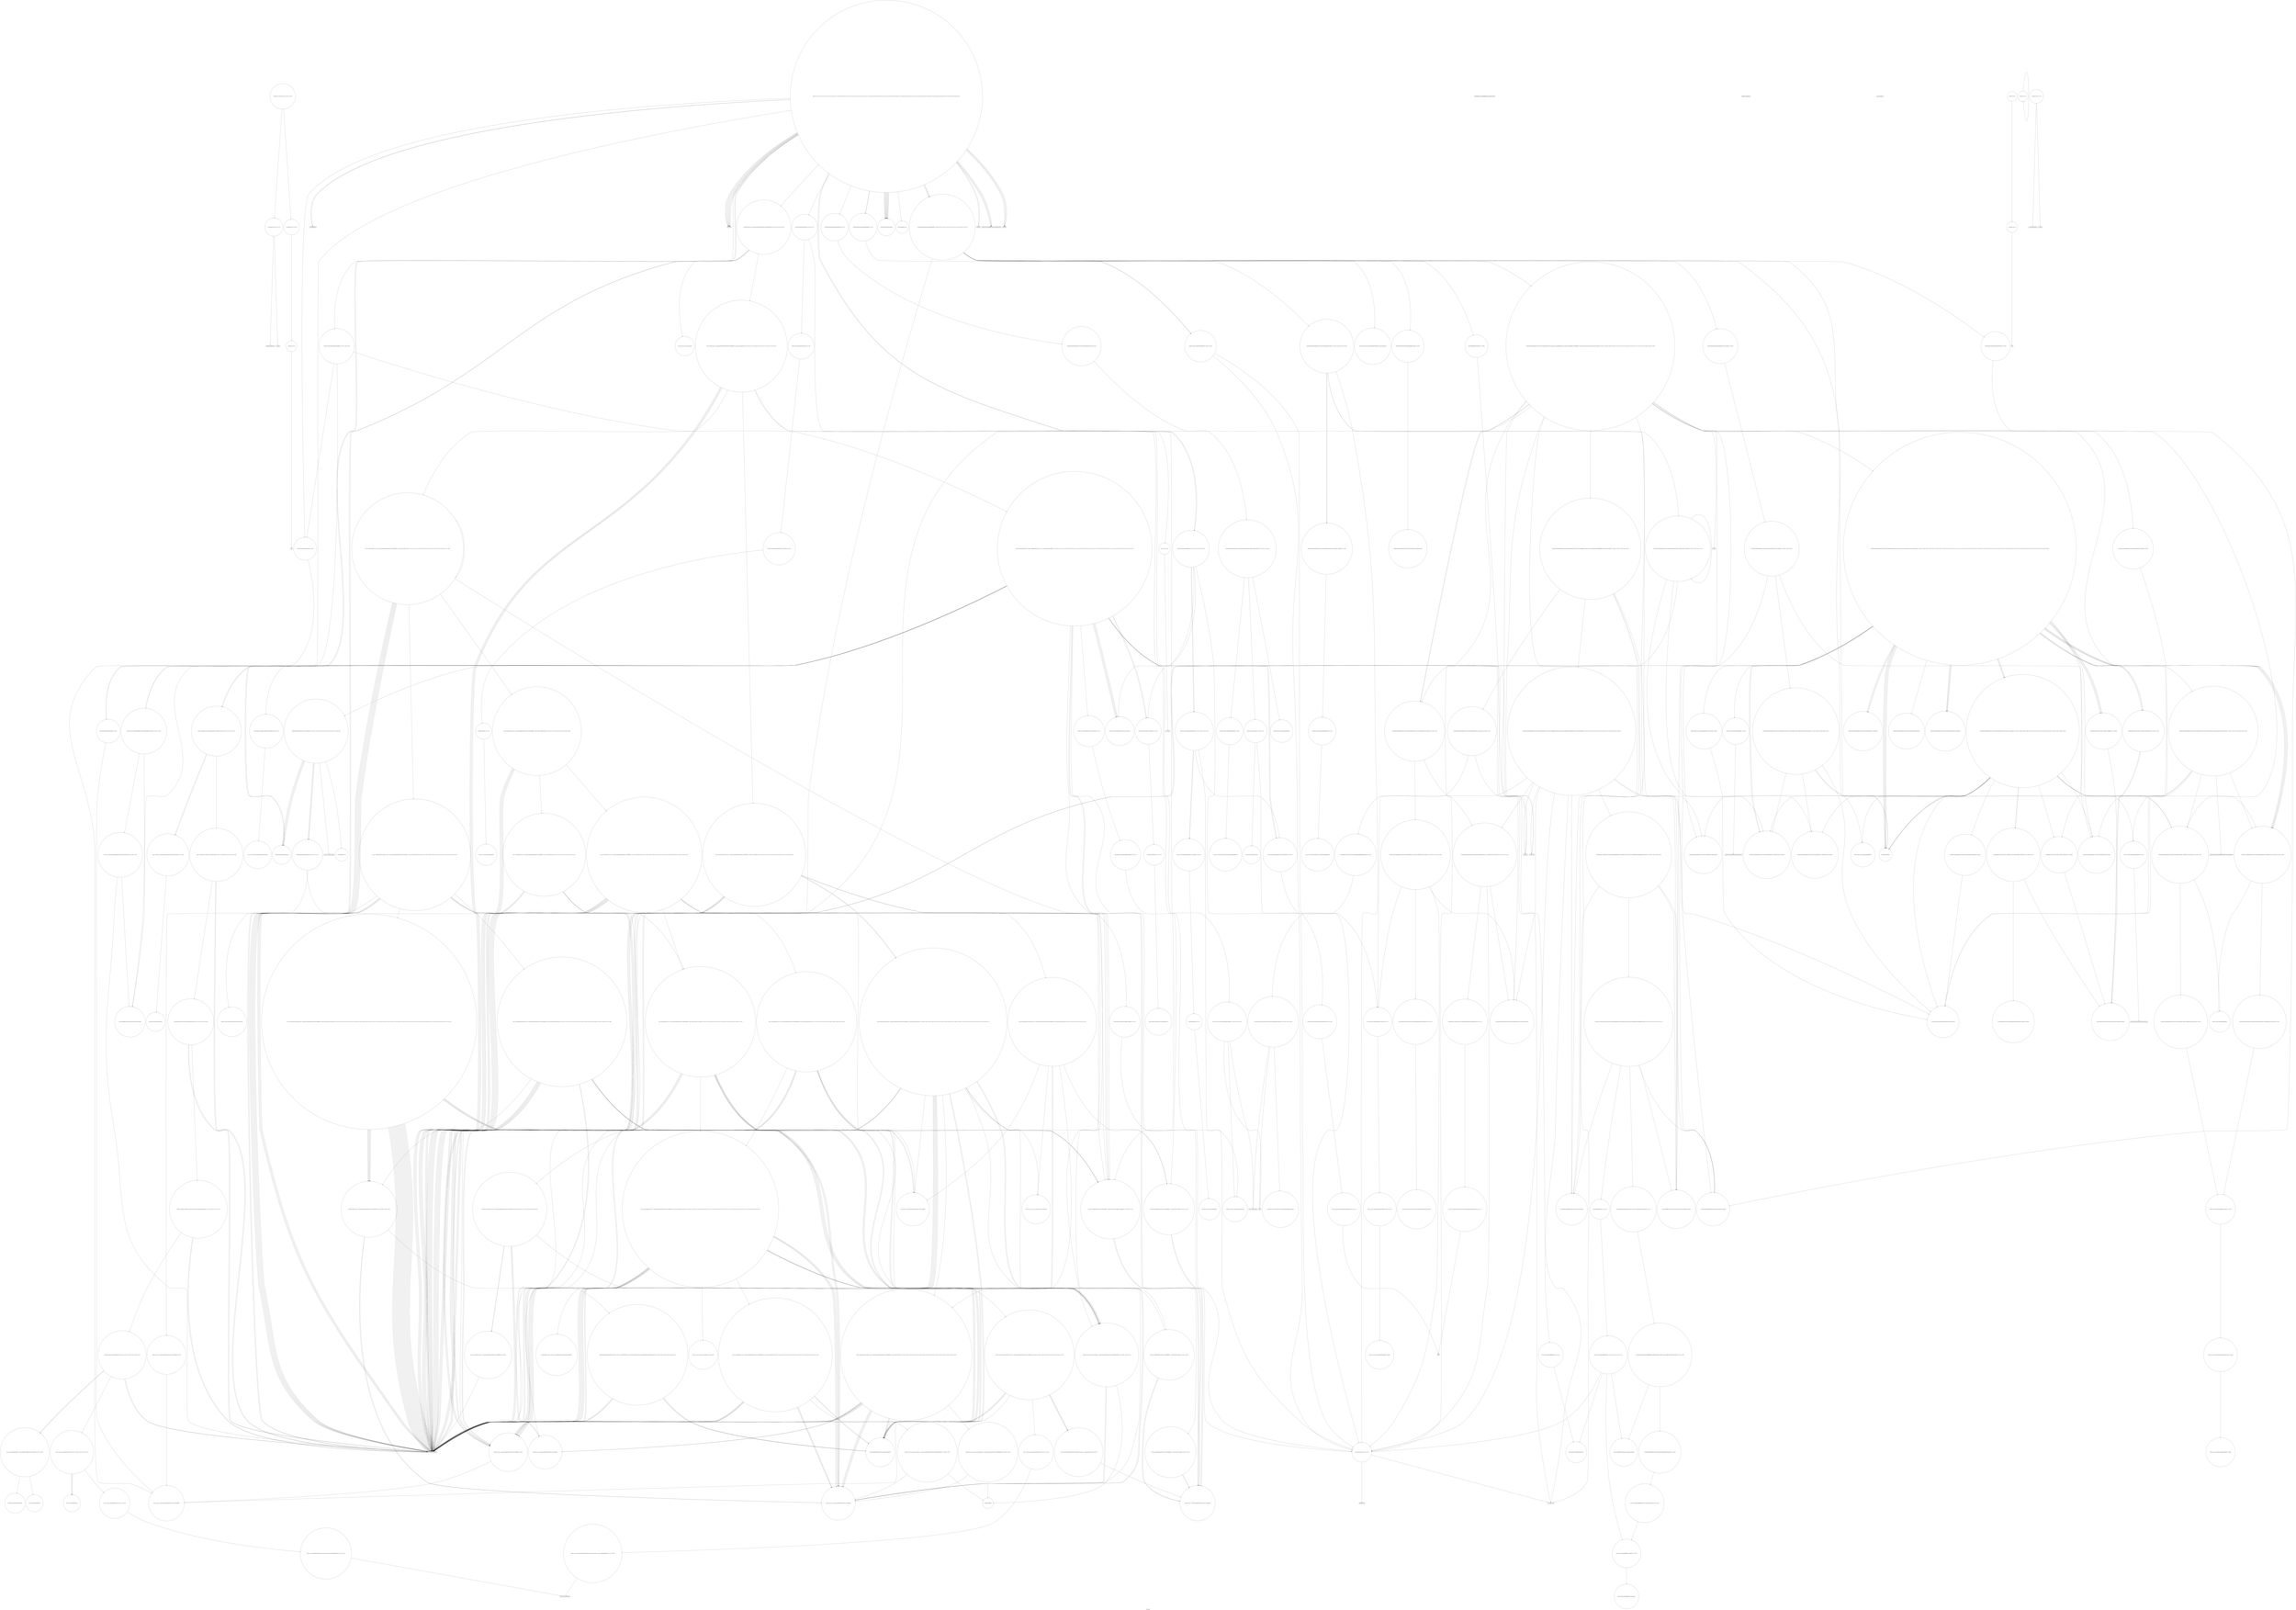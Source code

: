 digraph "Call Graph" {
	label="Call Graph";

	Node0x558d6524ec40 [shape=record,shape=circle,label="{__cxx_global_var_init|{<s0>1|<s1>2}}"];
	Node0x558d6524ec40:s0 -> Node0x558d6524cc30[color=black];
	Node0x558d6524ec40:s1 -> Node0x558d65827010[color=black];
	Node0x558d6582e8d0 [shape=record,shape=circle,label="{_ZNSt8_Rb_treeIxSt4pairIKxxESt10_Select1stIS2_ESt4lessIxESaIS2_EE3endEv|{<s0>497}}"];
	Node0x558d6582e8d0:s0 -> Node0x558d6582e5d0[color=black];
	Node0x558d65828710 [shape=record,shape=circle,label="{_ZNK9__gnu_cxx13new_allocatorI6attackE8max_sizeEv}"];
	Node0x558d65827590 [shape=record,shape=circle,label="{_ZNSt6vectorI6attackSaIS0_EEC2Ev|{<s0>56|<s1>57}}"];
	Node0x558d65827590:s0 -> Node0x558d65829eb0[color=black];
	Node0x558d65827590:s1 -> Node0x558d65828310[color=black];
	Node0x558d6582afb0 [shape=record,shape=circle,label="{_ZNSt16allocator_traitsISaISt13_Rb_tree_nodeISt4pairIKxxEEEE9constructIS3_JRKSt21piecewise_construct_tSt5tupleIJRS2_EESB_IJEEEEEvRS5_PT_DpOT0_|{<s0>563|<s1>564|<s2>565|<s3>566}}"];
	Node0x558d6582afb0:s0 -> Node0x558d6582ea50[color=black];
	Node0x558d6582afb0:s1 -> Node0x558d6582ead0[color=black];
	Node0x558d6582afb0:s2 -> Node0x558d6582eb50[color=black];
	Node0x558d6582afb0:s3 -> Node0x558d6582b030[color=black];
	Node0x558d65828e10 [shape=record,shape=circle,label="{_ZNSt11__copy_moveILb1ELb1ESt26random_access_iterator_tagE8__copy_mI6attackEEPT_PKS4_S7_S5_|{<s0>205}}"];
	Node0x558d65828e10:s0 -> Node0x558d65828e90[color=black];
	Node0x558d65827c90 [shape=record,shape=Mrecord,label="{_ZNSolsEPFRSoS_E}"];
	Node0x558d6582b6b0 [shape=record,shape=circle,label="{_ZNSt8_Rb_treeIxSt4pairIKxxESt10_Select1stIS2_ESt4lessIxESaIS2_EE6_S_keyEPKSt18_Rb_tree_node_base|{<s0>584|<s1>585}}"];
	Node0x558d6582b6b0:s0 -> Node0x558d6582bb30[color=black];
	Node0x558d6582b6b0:s1 -> Node0x558d6582e650[color=black];
	Node0x558d65829510 [shape=record,shape=circle,label="{_ZSt27__unguarded_partition_pivotIN9__gnu_cxx17__normal_iteratorIP6attackSt6vectorIS2_SaIS2_EEEENS0_5__ops15_Iter_less_iterEET_SA_SA_T0_|{<s0>247|<s1>248|<s2>249|<s3>250|<s4>251|<s5>252|<s6>253|<s7>254|<s8>255|<s9>256|<s10>257}}"];
	Node0x558d65829510:s0 -> Node0x558d6582a930[color=black];
	Node0x558d65829510:s1 -> Node0x558d6582d1d0[color=black];
	Node0x558d65829510:s2 -> Node0x558d6582a830[color=black];
	Node0x558d65829510:s3 -> Node0x558d6582d1d0[color=black];
	Node0x558d65829510:s4 -> Node0x558d6582a830[color=black];
	Node0x558d65829510:s5 -> Node0x558d6582d6d0[color=black];
	Node0x558d65829510:s6 -> Node0x558d6582d650[color=black];
	Node0x558d65829510:s7 -> Node0x558d6582d1d0[color=black];
	Node0x558d65829510:s8 -> Node0x558d6582a830[color=black];
	Node0x558d65829510:s9 -> Node0x558d6582a830[color=black];
	Node0x558d65829510:s10 -> Node0x558d6582d750[color=black];
	Node0x558d65828390 [shape=record,shape=Mrecord,label="{__cxa_begin_catch}"];
	Node0x558d6582bdb0 [shape=record,shape=Mrecord,label="{_ZSt18_Rb_tree_decrementPSt18_Rb_tree_node_base}"];
	Node0x558d6582d450 [shape=record,shape=circle,label="{_ZSt11__push_heapIN9__gnu_cxx17__normal_iteratorIP6attackSt6vectorIS2_SaIS2_EEEElS2_NS0_5__ops14_Iter_less_valEEvT_T0_SB_T1_RT2_|{<s0>326|<s1>327|<s2>328|<s3>329|<s4>330|<s5>331|<s6>332|<s7>333|<s8>334|<s9>335|<s10>336|<s11>337}}"];
	Node0x558d6582d450:s0 -> Node0x558d6582d1d0[color=black];
	Node0x558d6582d450:s1 -> Node0x558d6582d4d0[color=black];
	Node0x558d6582d450:s2 -> Node0x558d6582d1d0[color=black];
	Node0x558d6582d450:s3 -> Node0x558d6582d250[color=black];
	Node0x558d6582d450:s4 -> Node0x558d6582d150[color=black];
	Node0x558d6582d450:s5 -> Node0x558d6582d1d0[color=black];
	Node0x558d6582d450:s6 -> Node0x558d6582d250[color=black];
	Node0x558d6582d450:s7 -> Node0x558d6582a830[color=black];
	Node0x558d6582d450:s8 -> Node0x558d6582d150[color=black];
	Node0x558d6582d450:s9 -> Node0x558d6582d1d0[color=black];
	Node0x558d6582d450:s10 -> Node0x558d6582d250[color=black];
	Node0x558d6582d450:s11 -> Node0x558d6582a830[color=black];
	Node0x558d65829ab0 [shape=record,shape=circle,label="{_ZN9__gnu_cxx13new_allocatorISt13_Rb_tree_nodeISt4pairIKxxEEE7destroyIS4_EEvPT_}"];
	Node0x558d6582db50 [shape=record,shape=circle,label="{_ZSt25__unguarded_linear_insertIN9__gnu_cxx17__normal_iteratorIP6attackSt6vectorIS2_SaIS2_EEEENS0_5__ops14_Val_less_iterEEvT_T0_|{<s0>432|<s1>433|<s2>434|<s3>435|<s4>436|<s5>437|<s6>438|<s7>439|<s8>440|<s9>441|<s10>442|<s11>443|<s12>444|<s13>445|<s14>446|<s15>447}}"];
	Node0x558d6582db50:s0 -> Node0x558d6582d250[color=black];
	Node0x558d6582db50:s1 -> Node0x558d6582d150[color=black];
	Node0x558d6582db50:s2 -> Node0x558d6582a830[color=black];
	Node0x558d6582db50:s3 -> Node0x558d6582a830[color=black];
	Node0x558d6582db50:s4 -> Node0x558d6582d5d0[color=black];
	Node0x558d6582db50:s5 -> Node0x558d6582a830[color=black];
	Node0x558d6582db50:s6 -> Node0x558d6582ded0[color=black];
	Node0x558d6582db50:s7 -> Node0x558d6582d250[color=black];
	Node0x558d6582db50:s8 -> Node0x558d6582d150[color=black];
	Node0x558d6582db50:s9 -> Node0x558d6582d250[color=black];
	Node0x558d6582db50:s10 -> Node0x558d6582a830[color=black];
	Node0x558d6582db50:s11 -> Node0x558d6582a830[color=black];
	Node0x558d6582db50:s12 -> Node0x558d6582d5d0[color=black];
	Node0x558d6582db50:s13 -> Node0x558d6582d150[color=black];
	Node0x558d6582db50:s14 -> Node0x558d6582d250[color=black];
	Node0x558d6582db50:s15 -> Node0x558d6582a830[color=black];
	Node0x558d6582a1b0 [shape=record,shape=circle,label="{_ZNSt12_Vector_baseI6attackSaIS0_EED2Ev|{<s0>123|<s1>124|<s2>125|<s3>126}}"];
	Node0x558d6582a1b0:s0 -> Node0x558d6582a330[color=black];
	Node0x558d6582a1b0:s1 -> Node0x558d6582a3b0[color=black];
	Node0x558d6582a1b0:s2 -> Node0x558d6582a3b0[color=black];
	Node0x558d6582a1b0:s3 -> Node0x558d65828310[color=black];
	Node0x558d6582e250 [shape=record,shape=circle,label="{_ZNSt8_Rb_treeIxSt4pairIKxxESt10_Select1stIS2_ESt4lessIxESaIS2_EE22_M_emplace_hint_uniqueIJRKSt21piecewise_construct_tSt5tupleIJRS1_EESD_IJEEEEESt17_Rb_tree_iteratorIS2_ESt23_Rb_tree_const_iteratorIS2_EDpOT_|{<s0>467|<s1>468|<s2>469|<s3>470|<s4>471|<s5>472|<s6>473|<s7>474|<s8>475|<s9>476|<s10>477|<s11>478|<s12>479|<s13>480|<s14>481|<s15>482}}"];
	Node0x558d6582e250:s0 -> Node0x558d6582ea50[color=black];
	Node0x558d6582e250:s1 -> Node0x558d6582ead0[color=black];
	Node0x558d6582e250:s2 -> Node0x558d6582eb50[color=black];
	Node0x558d6582e250:s3 -> Node0x558d6582e9d0[color=black];
	Node0x558d6582e250:s4 -> Node0x558d6582a830[color=black];
	Node0x558d6582e250:s5 -> Node0x558d6582e550[color=black];
	Node0x558d6582e250:s6 -> Node0x558d6582ebd0[color=black];
	Node0x558d6582e250:s7 -> Node0x558d6582ec50[color=black];
	Node0x558d6582e250:s8 -> Node0x558d65828390[color=black];
	Node0x558d6582e250:s9 -> Node0x558d658297b0[color=black];
	Node0x558d6582e250:s10 -> Node0x558d6582abb0[color=black];
	Node0x558d6582e250:s11 -> Node0x558d658297b0[color=black];
	Node0x558d6582e250:s12 -> Node0x558d6582e5d0[color=black];
	Node0x558d6582e250:s13 -> Node0x558d6582ac30[color=black];
	Node0x558d6582e250:s14 -> Node0x558d6582ecd0[color=black];
	Node0x558d6582e250:s15 -> Node0x558d65828310[color=black];
	Node0x558d6582a8b0 [shape=record,shape=circle,label="{_ZNKSt6vectorI6attackSaIS0_EE12_M_check_lenEmPKc|{<s0>160|<s1>161|<s2>162|<s3>163|<s4>164|<s5>165|<s6>166|<s7>167|<s8>168}}"];
	Node0x558d6582a8b0:s0 -> Node0x558d6582acb0[color=black];
	Node0x558d6582a8b0:s1 -> Node0x558d65827990[color=black];
	Node0x558d6582a8b0:s2 -> Node0x558d6582ad30[color=black];
	Node0x558d6582a8b0:s3 -> Node0x558d65827990[color=black];
	Node0x558d6582a8b0:s4 -> Node0x558d65827990[color=black];
	Node0x558d6582a8b0:s5 -> Node0x558d6582adb0[color=black];
	Node0x558d6582a8b0:s6 -> Node0x558d65827990[color=black];
	Node0x558d6582a8b0:s7 -> Node0x558d6582acb0[color=black];
	Node0x558d6582a8b0:s8 -> Node0x558d6582acb0[color=black];
	Node0x558d6524cc30 [shape=record,shape=Mrecord,label="{_ZNSt8ios_base4InitC1Ev}"];
	Node0x558d6582e950 [shape=record,shape=circle,label="{_ZNKSt8_Rb_treeIxSt4pairIKxxESt10_Select1stIS2_ESt4lessIxESaIS2_EE8key_compEv}"];
	Node0x558d65828790 [shape=record,shape=circle,label="{_ZNSt16allocator_traitsISaI6attackEE8allocateERS1_m|{<s0>179}}"];
	Node0x558d65828790:s0 -> Node0x558d65828810[color=black];
	Node0x558d65827610 [shape=record,shape=Mrecord,label="{_ZNSirsERx}"];
	Node0x558d6582b030 [shape=record,shape=circle,label="{_ZN9__gnu_cxx13new_allocatorISt13_Rb_tree_nodeISt4pairIKxxEEE9constructIS4_JRKSt21piecewise_construct_tSt5tupleIJRS3_EESB_IJEEEEEvPT_DpOT0_|{<s0>567|<s1>568|<s2>569|<s3>570|<s4>571}}"];
	Node0x558d6582b030:s0 -> Node0x558d6582ea50[color=black];
	Node0x558d6582b030:s1 -> Node0x558d6582ead0[color=black];
	Node0x558d6582b030:s2 -> Node0x558d6582b0b0[color=black];
	Node0x558d6582b030:s3 -> Node0x558d6582eb50[color=black];
	Node0x558d6582b030:s4 -> Node0x558d6582b130[color=black];
	Node0x558d65828e90 [shape=record,shape=Mrecord,label="{llvm.memmove.p0i8.p0i8.i64}"];
	Node0x558d65827d10 [shape=record,shape=Mrecord,label="{_ZSt4endlIcSt11char_traitsIcEERSt13basic_ostreamIT_T0_ES6_}"];
	Node0x558d6582b730 [shape=record,shape=circle,label="{_ZNSt8_Rb_treeIxSt4pairIKxxESt10_Select1stIS2_ESt4lessIxESaIS2_EE12_M_rightmostEv}"];
	Node0x558d65829590 [shape=record,shape=circle,label="{_ZSt13__heap_selectIN9__gnu_cxx17__normal_iteratorIP6attackSt6vectorIS2_SaIS2_EEEENS0_5__ops15_Iter_less_iterEEvT_SA_SA_T0_|{<s0>258|<s1>259|<s2>260|<s3>261|<s4>262|<s5>263|<s6>264|<s7>265|<s8>266|<s9>267|<s10>268|<s11>269|<s12>270}}"];
	Node0x558d65829590:s0 -> Node0x558d6582a830[color=black];
	Node0x558d65829590:s1 -> Node0x558d6582a830[color=black];
	Node0x558d65829590:s2 -> Node0x558d6582ced0[color=black];
	Node0x558d65829590:s3 -> Node0x558d6582a830[color=black];
	Node0x558d65829590:s4 -> Node0x558d6582cf50[color=black];
	Node0x558d65829590:s5 -> Node0x558d6582a830[color=black];
	Node0x558d65829590:s6 -> Node0x558d6582a830[color=black];
	Node0x558d65829590:s7 -> Node0x558d6582cfd0[color=black];
	Node0x558d65829590:s8 -> Node0x558d6582a830[color=black];
	Node0x558d65829590:s9 -> Node0x558d6582a830[color=black];
	Node0x558d65829590:s10 -> Node0x558d6582a830[color=black];
	Node0x558d65829590:s11 -> Node0x558d6582d050[color=black];
	Node0x558d65829590:s12 -> Node0x558d6582d0d0[color=black];
	Node0x558d65828410 [shape=record,shape=Mrecord,label="{_ZSt9terminatev}"];
	Node0x558d6582be30 [shape=record,shape=Mrecord,label="{_ZSt18_Rb_tree_incrementPSt18_Rb_tree_node_base}"];
	Node0x558d6582d4d0 [shape=record,shape=circle,label="{_ZNK9__gnu_cxx5__ops14_Iter_less_valclINS_17__normal_iteratorIP6attackSt6vectorIS4_SaIS4_EEEES4_EEbT_RT0_|{<s0>338|<s1>339}}"];
	Node0x558d6582d4d0:s0 -> Node0x558d6582d250[color=black];
	Node0x558d6582d4d0:s1 -> Node0x558d6582d550[color=black];
	Node0x558d65829b30 [shape=record,shape=circle,label="{_ZN9__gnu_cxx16__aligned_membufISt4pairIKxxEE6_M_ptrEv|{<s0>115}}"];
	Node0x558d65829b30:s0 -> Node0x558d65829bb0[color=black];
	Node0x558d6582dbd0 [shape=record,shape=circle,label="{_ZN9__gnu_cxx5__ops15__val_comp_iterENS0_15_Iter_less_iterE}"];
	Node0x558d6582a230 [shape=record,shape=circle,label="{_ZSt8_DestroyIP6attackEvT_S2_|{<s0>127}}"];
	Node0x558d6582a230:s0 -> Node0x558d6582a2b0[color=black];
	Node0x558d6582e2d0 [shape=record,shape=circle,label="{_ZNSt23_Rb_tree_const_iteratorISt4pairIKxxEEC2ERKSt17_Rb_tree_iteratorIS2_E}"];
	Node0x558d6582a930 [shape=record,shape=circle,label="{_ZN9__gnu_cxxmiIP6attackSt6vectorIS1_SaIS1_EEEENS_17__normal_iteratorIT_T0_E15difference_typeERKS9_SC_|{<s0>169|<s1>170}}"];
	Node0x558d6582a930:s0 -> Node0x558d6582aab0[color=black];
	Node0x558d6582a930:s1 -> Node0x558d6582aab0[color=black];
	Node0x558d65826f90 [shape=record,shape=Mrecord,label="{_ZNSt8ios_base4InitD1Ev}"];
	Node0x558d6582e9d0 [shape=record,shape=circle,label="{_ZNSt8_Rb_treeIxSt4pairIKxxESt10_Select1stIS2_ESt4lessIxESaIS2_EE14_M_create_nodeIJRKSt21piecewise_construct_tSt5tupleIJRS1_EESD_IJEEEEEPSt13_Rb_tree_nodeIS2_EDpOT_|{<s0>498|<s1>499|<s2>500|<s3>501|<s4>502}}"];
	Node0x558d6582e9d0:s0 -> Node0x558d6582ed50[color=black];
	Node0x558d6582e9d0:s1 -> Node0x558d6582ea50[color=black];
	Node0x558d6582e9d0:s2 -> Node0x558d6582ead0[color=black];
	Node0x558d6582e9d0:s3 -> Node0x558d6582eb50[color=black];
	Node0x558d6582e9d0:s4 -> Node0x558d6582edd0[color=black];
	Node0x558d65828810 [shape=record,shape=circle,label="{_ZN9__gnu_cxx13new_allocatorI6attackE8allocateEmPKv|{<s0>180|<s1>181|<s2>182}}"];
	Node0x558d65828810:s0 -> Node0x558d65828710[color=black];
	Node0x558d65828810:s1 -> Node0x558d65828890[color=black];
	Node0x558d65828810:s2 -> Node0x558d65828910[color=black];
	Node0x558d65827690 [shape=record,shape=Mrecord,label="{__gxx_personality_v0}"];
	Node0x558d6582b0b0 [shape=record,shape=circle,label="{_ZNSt5tupleIJRKxEEC2EOS2_|{<s0>572}}"];
	Node0x558d6582b0b0:s0 -> Node0x558d6582b1b0[color=black];
	Node0x558d65828f10 [shape=record,shape=circle,label="{_ZSt12__miter_baseIP6attackET_S2_}"];
	Node0x558d65827d90 [shape=record,shape=circle,label="{_ZNSt3mapIxxSt4lessIxESaISt4pairIKxxEEED2Ev|{<s0>79}}"];
	Node0x558d65827d90:s0 -> Node0x558d65828490[color=black];
	Node0x558d6582b7b0 [shape=record,shape=circle,label="{_ZNSt4pairIPSt18_Rb_tree_node_baseS1_EC2IRS1_Lb1EEERKS1_OT_|{<s0>586}}"];
	Node0x558d6582b7b0:s0 -> Node0x558d6582bbb0[color=black];
	Node0x558d65829610 [shape=record,shape=circle,label="{_ZSt11__sort_heapIN9__gnu_cxx17__normal_iteratorIP6attackSt6vectorIS2_SaIS2_EEEENS0_5__ops15_Iter_less_iterEEvT_SA_RT0_|{<s0>271|<s1>272|<s2>273|<s3>274|<s4>275|<s5>276}}"];
	Node0x558d65829610:s0 -> Node0x558d6582a930[color=black];
	Node0x558d65829610:s1 -> Node0x558d6582d5d0[color=black];
	Node0x558d65829610:s2 -> Node0x558d6582a830[color=black];
	Node0x558d65829610:s3 -> Node0x558d6582a830[color=black];
	Node0x558d65829610:s4 -> Node0x558d6582a830[color=black];
	Node0x558d65829610:s5 -> Node0x558d6582d050[color=black];
	Node0x558d65828490 [shape=record,shape=circle,label="{_ZNSt8_Rb_treeIxSt4pairIKxxESt10_Select1stIS2_ESt4lessIxESaIS2_EED2Ev|{<s0>94|<s1>95|<s2>96|<s3>97|<s4>98}}"];
	Node0x558d65828490:s0 -> Node0x558d65828590[color=black];
	Node0x558d65828490:s1 -> Node0x558d65828510[color=black];
	Node0x558d65828490:s2 -> Node0x558d65828610[color=black];
	Node0x558d65828490:s3 -> Node0x558d65828610[color=black];
	Node0x558d65828490:s4 -> Node0x558d65828310[color=black];
	Node0x558d6582beb0 [shape=record,shape=Mrecord,label="{_ZSt29_Rb_tree_insert_and_rebalancebPSt18_Rb_tree_node_baseS0_RS_}"];
	Node0x558d6582d550 [shape=record,shape=circle,label="{_ZNK6attackltERKS_}"];
	Node0x558d65829bb0 [shape=record,shape=circle,label="{_ZN9__gnu_cxx16__aligned_membufISt4pairIKxxEE7_M_addrEv}"];
	Node0x558d6582dc50 [shape=record,shape=circle,label="{_ZSt23__copy_move_backward_a2ILb1EN9__gnu_cxx17__normal_iteratorIP6attackSt6vectorIS2_SaIS2_EEEES7_ET1_T0_S9_S8_|{<s0>448|<s1>449|<s2>450|<s3>451|<s4>452|<s5>453|<s6>454|<s7>455}}"];
	Node0x558d6582dc50:s0 -> Node0x558d6582a830[color=black];
	Node0x558d6582dc50:s1 -> Node0x558d6582ddd0[color=black];
	Node0x558d6582dc50:s2 -> Node0x558d6582a830[color=black];
	Node0x558d6582dc50:s3 -> Node0x558d6582ddd0[color=black];
	Node0x558d6582dc50:s4 -> Node0x558d6582a830[color=black];
	Node0x558d6582dc50:s5 -> Node0x558d6582ddd0[color=black];
	Node0x558d6582dc50:s6 -> Node0x558d6582dd50[color=black];
	Node0x558d6582dc50:s7 -> Node0x558d65829110[color=black];
	Node0x558d6582a2b0 [shape=record,shape=circle,label="{_ZNSt12_Destroy_auxILb1EE9__destroyIP6attackEEvT_S4_}"];
	Node0x558d6582e350 [shape=record,shape=circle,label="{_ZNSt5tupleIJRKxEEC2IvLb1EEES1_|{<s0>483}}"];
	Node0x558d6582e350:s0 -> Node0x558d6582bf30[color=black];
	Node0x558d6582a9b0 [shape=record,shape=circle,label="{_ZNSt12_Vector_baseI6attackSaIS0_EE11_M_allocateEm|{<s0>171}}"];
	Node0x558d6582a9b0:s0 -> Node0x558d65828790[color=black];
	Node0x558d65827010 [shape=record,shape=Mrecord,label="{__cxa_atexit}"];
	Node0x558d6582ea50 [shape=record,shape=circle,label="{_ZSt7forwardIRKSt21piecewise_construct_tEOT_RNSt16remove_referenceIS3_E4typeE}"];
	Node0x558d65828890 [shape=record,shape=Mrecord,label="{_ZSt17__throw_bad_allocv}"];
	Node0x558d65827710 [shape=record,shape=circle,label="{_ZNSt6vectorI6attackSaIS0_EE9push_backERKS0_|{<s0>58|<s1>59|<s2>60}}"];
	Node0x558d65827710:s0 -> Node0x558d6582a630[color=black];
	Node0x558d65827710:s1 -> Node0x558d65827890[color=black];
	Node0x558d65827710:s2 -> Node0x558d6582a6b0[color=black];
	Node0x558d6582b130 [shape=record,shape=circle,label="{_ZNSt4pairIKxxEC2IJRS0_EJEEESt21piecewise_construct_tSt5tupleIJDpT_EES5_IJDpT0_EE|{<s0>573}}"];
	Node0x558d6582b130:s0 -> Node0x558d6582b430[color=black];
	Node0x558d65828f90 [shape=record,shape=circle,label="{_ZNKSt13move_iteratorIP6attackE4baseEv}"];
	Node0x558d65827e10 [shape=record,shape=circle,label="{_ZNSt6vectorI6attackSaIS0_EED2Ev|{<s0>80|<s1>81|<s2>82|<s3>83|<s4>84}}"];
	Node0x558d65827e10:s0 -> Node0x558d6582a130[color=black];
	Node0x558d65827e10:s1 -> Node0x558d6582a0b0[color=black];
	Node0x558d65827e10:s2 -> Node0x558d6582a1b0[color=black];
	Node0x558d65827e10:s3 -> Node0x558d6582a1b0[color=black];
	Node0x558d65827e10:s4 -> Node0x558d65828310[color=black];
	Node0x558d6582b830 [shape=record,shape=circle,label="{_ZNSt8_Rb_treeIxSt4pairIKxxESt10_Select1stIS2_ESt4lessIxESaIS2_EE24_M_get_insert_unique_posERS1_|{<s0>587|<s1>588|<s2>589|<s3>590|<s4>591|<s5>592|<s6>593|<s7>594|<s8>595|<s9>596|<s10>597|<s11>598|<s12>599|<s13>600|<s14>601}}"];
	Node0x558d6582b830:s0 -> Node0x558d65828590[color=black];
	Node0x558d6582b830:s1 -> Node0x558d6582e4d0[color=black];
	Node0x558d6582b830:s2 -> Node0x558d6582e550[color=black];
	Node0x558d6582b830:s3 -> Node0x558d6582e150[color=black];
	Node0x558d6582b830:s4 -> Node0x558d65829730[color=black];
	Node0x558d6582b830:s5 -> Node0x558d658296b0[color=black];
	Node0x558d6582b830:s6 -> Node0x558d6582e5d0[color=black];
	Node0x558d6582b830:s7 -> Node0x558d6582bc30[color=black];
	Node0x558d6582b830:s8 -> Node0x558d6582dfd0[color=black];
	Node0x558d6582b830:s9 -> Node0x558d6582bcb0[color=black];
	Node0x558d6582b830:s10 -> Node0x558d6582b9b0[color=black];
	Node0x558d6582b830:s11 -> Node0x558d6582b6b0[color=black];
	Node0x558d6582b830:s12 -> Node0x558d6582e150[color=black];
	Node0x558d6582b830:s13 -> Node0x558d6582bcb0[color=black];
	Node0x558d6582b830:s14 -> Node0x558d6582bab0[color=black];
	Node0x558d6582ced0 [shape=record,shape=circle,label="{_ZSt11__make_heapIN9__gnu_cxx17__normal_iteratorIP6attackSt6vectorIS2_SaIS2_EEEENS0_5__ops15_Iter_less_iterEEvT_SA_RT0_|{<s0>277|<s1>278|<s2>279|<s3>280|<s4>281|<s5>282|<s6>283|<s7>284|<s8>285|<s9>286}}"];
	Node0x558d6582ced0:s0 -> Node0x558d6582a930[color=black];
	Node0x558d6582ced0:s1 -> Node0x558d6582a930[color=black];
	Node0x558d6582ced0:s2 -> Node0x558d6582d1d0[color=black];
	Node0x558d6582ced0:s3 -> Node0x558d6582d250[color=black];
	Node0x558d6582ced0:s4 -> Node0x558d6582d150[color=black];
	Node0x558d6582ced0:s5 -> Node0x558d6582a830[color=black];
	Node0x558d6582ced0:s6 -> Node0x558d6582a830[color=black];
	Node0x558d6582ced0:s7 -> Node0x558d6582d150[color=black];
	Node0x558d6582ced0:s8 -> Node0x558d6582a830[color=black];
	Node0x558d6582ced0:s9 -> Node0x558d6582d2d0[color=black];
	Node0x558d65828510 [shape=record,shape=circle,label="{_ZNSt8_Rb_treeIxSt4pairIKxxESt10_Select1stIS2_ESt4lessIxESaIS2_EE8_M_eraseEPSt13_Rb_tree_nodeIS2_E|{<s0>99|<s1>100|<s2>101|<s3>102}}"];
	Node0x558d65828510:s0 -> Node0x558d658296b0[color=black];
	Node0x558d65828510:s1 -> Node0x558d65828510[color=black];
	Node0x558d65828510:s2 -> Node0x558d65829730[color=black];
	Node0x558d65828510:s3 -> Node0x558d658297b0[color=black];
	Node0x558d6582bf30 [shape=record,shape=circle,label="{_ZNSt11_Tuple_implILm0EJRKxEEC2ES1_|{<s0>611}}"];
	Node0x558d6582bf30:s0 -> Node0x558d6582b330[color=black];
	Node0x558d6582d5d0 [shape=record,shape=circle,label="{_ZN9__gnu_cxx17__normal_iteratorIP6attackSt6vectorIS1_SaIS1_EEEmmEv}"];
	Node0x558d65829c30 [shape=record,shape=circle,label="{_ZNSt16allocator_traitsISaISt13_Rb_tree_nodeISt4pairIKxxEEEE10deallocateERS5_PS4_m|{<s0>116}}"];
	Node0x558d65829c30:s0 -> Node0x558d65829cb0[color=black];
	Node0x558d6582dcd0 [shape=record,shape=circle,label="{_ZSt12__miter_baseIN9__gnu_cxx17__normal_iteratorIP6attackSt6vectorIS2_SaIS2_EEEEET_S8_|{<s0>456}}"];
	Node0x558d6582dcd0:s0 -> Node0x558d6582a830[color=black];
	Node0x558d6582a330 [shape=record,shape=circle,label="{_ZNSt12_Vector_baseI6attackSaIS0_EE13_M_deallocateEPS0_m|{<s0>128}}"];
	Node0x558d6582a330:s0 -> Node0x558d6582a430[color=black];
	Node0x558d6582e3d0 [shape=record,shape=circle,label="{_ZNSt8_Rb_treeIxSt4pairIKxxESt10_Select1stIS2_ESt4lessIxESaIS2_EE11lower_boundERS1_|{<s0>484|<s1>485|<s2>486}}"];
	Node0x558d6582e3d0:s0 -> Node0x558d65828590[color=black];
	Node0x558d6582e3d0:s1 -> Node0x558d6582e4d0[color=black];
	Node0x558d6582e3d0:s2 -> Node0x558d6582e450[color=black];
	Node0x558d6582aa30 [shape=record,shape=circle,label="{_ZSt34__uninitialized_move_if_noexcept_aIP6attackS1_SaIS0_EET0_T_S4_S3_RT1_|{<s0>172|<s1>173|<s2>174}}"];
	Node0x558d6582aa30:s0 -> Node0x558d65828a10[color=black];
	Node0x558d6582aa30:s1 -> Node0x558d65828a10[color=black];
	Node0x558d6582aa30:s2 -> Node0x558d65828990[color=black];
	Node0x558d65827090 [shape=record,shape=circle,label="{_Z3disee|{<s0>3}}"];
	Node0x558d65827090:s0 -> Node0x558d65827110[color=black];
	Node0x558d6582ead0 [shape=record,shape=circle,label="{_ZSt7forwardISt5tupleIJRKxEEEOT_RNSt16remove_referenceIS4_E4typeE}"];
	Node0x558d65828910 [shape=record,shape=Mrecord,label="{_Znwm}"];
	Node0x558d65827790 [shape=record,shape=circle,label="{_ZSt4sortIN9__gnu_cxx17__normal_iteratorIP6attackSt6vectorIS2_SaIS2_EEEEEvT_S8_|{<s0>61|<s1>62|<s2>63|<s3>64}}"];
	Node0x558d65827790:s0 -> Node0x558d6582a830[color=black];
	Node0x558d65827790:s1 -> Node0x558d6582a830[color=black];
	Node0x558d65827790:s2 -> Node0x558d65829210[color=black];
	Node0x558d65827790:s3 -> Node0x558d65829190[color=black];
	Node0x558d6582b1b0 [shape=record,shape=circle,label="{_ZNSt11_Tuple_implILm0EJRKxEEC2EOS2_|{<s0>574|<s1>575|<s2>576|<s3>577}}"];
	Node0x558d6582b1b0:s0 -> Node0x558d6582b2b0[color=black];
	Node0x558d6582b1b0:s1 -> Node0x558d6582b230[color=black];
	Node0x558d6582b1b0:s2 -> Node0x558d6582b330[color=black];
	Node0x558d6582b1b0:s3 -> Node0x558d65828310[color=black];
	Node0x558d65829010 [shape=record,shape=circle,label="{_ZNSt13move_iteratorIP6attackEC2ES1_}"];
	Node0x558d65827e90 [shape=record,shape=Mrecord,label="{sqrtl}"];
	Node0x558d6582b8b0 [shape=record,shape=circle,label="{_ZNSt8_Rb_treeIxSt4pairIKxxESt10_Select1stIS2_ESt4lessIxESaIS2_EE11_M_leftmostEv}"];
	Node0x558d6582cf50 [shape=record,shape=circle,label="{_ZN9__gnu_cxxltIP6attackSt6vectorIS1_SaIS1_EEEEbRKNS_17__normal_iteratorIT_T0_EESB_|{<s0>287|<s1>288}}"];
	Node0x558d6582cf50:s0 -> Node0x558d6582aab0[color=black];
	Node0x558d6582cf50:s1 -> Node0x558d6582aab0[color=black];
	Node0x558d65828590 [shape=record,shape=circle,label="{_ZNSt8_Rb_treeIxSt4pairIKxxESt10_Select1stIS2_ESt4lessIxESaIS2_EE8_M_beginEv}"];
	Node0x558d6582bfb0 [shape=record,shape=circle,label="{_GLOBAL__sub_I_DCLXVI_2_0.cpp|{<s0>612|<s1>613}}"];
	Node0x558d6582bfb0:s0 -> Node0x558d6524ec40[color=black];
	Node0x558d6582bfb0:s1 -> Node0x558d65827190[color=black];
	Node0x558d6582d650 [shape=record,shape=circle,label="{_ZSt22__move_median_to_firstIN9__gnu_cxx17__normal_iteratorIP6attackSt6vectorIS2_SaIS2_EEEENS0_5__ops15_Iter_less_iterEEvT_SA_SA_SA_T0_|{<s0>340|<s1>341|<s2>342|<s3>343|<s4>344|<s5>345|<s6>346|<s7>347|<s8>348|<s9>349|<s10>350|<s11>351|<s12>352|<s13>353|<s14>354|<s15>355|<s16>356|<s17>357|<s18>358|<s19>359|<s20>360|<s21>361|<s22>362|<s23>363|<s24>364|<s25>365|<s26>366|<s27>367|<s28>368|<s29>369|<s30>370|<s31>371|<s32>372}}"];
	Node0x558d6582d650:s0 -> Node0x558d6582a830[color=black];
	Node0x558d6582d650:s1 -> Node0x558d6582a830[color=black];
	Node0x558d6582d650:s2 -> Node0x558d6582cfd0[color=black];
	Node0x558d6582d650:s3 -> Node0x558d6582a830[color=black];
	Node0x558d6582d650:s4 -> Node0x558d6582a830[color=black];
	Node0x558d6582d650:s5 -> Node0x558d6582cfd0[color=black];
	Node0x558d6582d650:s6 -> Node0x558d6582a830[color=black];
	Node0x558d6582d650:s7 -> Node0x558d6582a830[color=black];
	Node0x558d6582d650:s8 -> Node0x558d6582d7d0[color=black];
	Node0x558d6582d650:s9 -> Node0x558d6582a830[color=black];
	Node0x558d6582d650:s10 -> Node0x558d6582a830[color=black];
	Node0x558d6582d650:s11 -> Node0x558d6582cfd0[color=black];
	Node0x558d6582d650:s12 -> Node0x558d6582a830[color=black];
	Node0x558d6582d650:s13 -> Node0x558d6582a830[color=black];
	Node0x558d6582d650:s14 -> Node0x558d6582d7d0[color=black];
	Node0x558d6582d650:s15 -> Node0x558d6582a830[color=black];
	Node0x558d6582d650:s16 -> Node0x558d6582a830[color=black];
	Node0x558d6582d650:s17 -> Node0x558d6582d7d0[color=black];
	Node0x558d6582d650:s18 -> Node0x558d6582a830[color=black];
	Node0x558d6582d650:s19 -> Node0x558d6582a830[color=black];
	Node0x558d6582d650:s20 -> Node0x558d6582cfd0[color=black];
	Node0x558d6582d650:s21 -> Node0x558d6582a830[color=black];
	Node0x558d6582d650:s22 -> Node0x558d6582a830[color=black];
	Node0x558d6582d650:s23 -> Node0x558d6582d7d0[color=black];
	Node0x558d6582d650:s24 -> Node0x558d6582a830[color=black];
	Node0x558d6582d650:s25 -> Node0x558d6582a830[color=black];
	Node0x558d6582d650:s26 -> Node0x558d6582cfd0[color=black];
	Node0x558d6582d650:s27 -> Node0x558d6582a830[color=black];
	Node0x558d6582d650:s28 -> Node0x558d6582a830[color=black];
	Node0x558d6582d650:s29 -> Node0x558d6582d7d0[color=black];
	Node0x558d6582d650:s30 -> Node0x558d6582a830[color=black];
	Node0x558d6582d650:s31 -> Node0x558d6582a830[color=black];
	Node0x558d6582d650:s32 -> Node0x558d6582d7d0[color=black];
	Node0x558d65829cb0 [shape=record,shape=circle,label="{_ZN9__gnu_cxx13new_allocatorISt13_Rb_tree_nodeISt4pairIKxxEEE10deallocateEPS5_m|{<s0>117}}"];
	Node0x558d65829cb0:s0 -> Node0x558d65829d30[color=black];
	Node0x558d6582dd50 [shape=record,shape=circle,label="{_ZSt22__copy_move_backward_aILb1EP6attackS1_ET1_T0_S3_S2_|{<s0>457}}"];
	Node0x558d6582dd50:s0 -> Node0x558d6582de50[color=black];
	Node0x558d6582a3b0 [shape=record,shape=circle,label="{_ZNSt12_Vector_baseI6attackSaIS0_EE12_Vector_implD2Ev|{<s0>129}}"];
	Node0x558d6582a3b0:s0 -> Node0x558d6582a530[color=black];
	Node0x558d6582e450 [shape=record,shape=circle,label="{_ZNSt8_Rb_treeIxSt4pairIKxxESt10_Select1stIS2_ESt4lessIxESaIS2_EE14_M_lower_boundEPSt13_Rb_tree_nodeIS2_EPSt18_Rb_tree_node_baseRS1_|{<s0>487|<s1>488|<s2>489|<s3>490|<s4>491}}"];
	Node0x558d6582e450:s0 -> Node0x558d6582e550[color=black];
	Node0x558d6582e450:s1 -> Node0x558d6582e150[color=black];
	Node0x558d6582e450:s2 -> Node0x558d65829730[color=black];
	Node0x558d6582e450:s3 -> Node0x558d658296b0[color=black];
	Node0x558d6582e450:s4 -> Node0x558d6582e5d0[color=black];
	Node0x558d6582aab0 [shape=record,shape=circle,label="{_ZNK9__gnu_cxx17__normal_iteratorIP6attackSt6vectorIS1_SaIS1_EEE4baseEv}"];
	Node0x558d65827110 [shape=record,shape=circle,label="{_ZSt4sqrte|{<s0>4}}"];
	Node0x558d65827110:s0 -> Node0x558d65827e90[color=black];
	Node0x558d6582eb50 [shape=record,shape=circle,label="{_ZSt7forwardISt5tupleIJEEEOT_RNSt16remove_referenceIS2_E4typeE}"];
	Node0x558d65828990 [shape=record,shape=circle,label="{_ZSt22__uninitialized_copy_aISt13move_iteratorIP6attackES2_S1_ET0_T_S5_S4_RSaIT1_E|{<s0>183|<s1>184|<s2>185}}"];
	Node0x558d65828990:s0 -> Node0x558d6582a830[color=black];
	Node0x558d65828990:s1 -> Node0x558d6582a830[color=black];
	Node0x558d65828990:s2 -> Node0x558d65828a90[color=black];
	Node0x558d65827810 [shape=record,shape=circle,label="{_ZNSt6vectorI6attackSaIS0_EE5beginEv|{<s0>65}}"];
	Node0x558d65827810:s0 -> Node0x558d65829110[color=black];
	Node0x558d6582b230 [shape=record,shape=circle,label="{_ZSt7forwardIRKxEOT_RNSt16remove_referenceIS2_E4typeE}"];
	Node0x558d65829090 [shape=record,shape=circle,label="{_ZN9__gnu_cxx13new_allocatorI6attackE7destroyIS1_EEvPT_}"];
	Node0x558d65827f10 [shape=record,shape=Mrecord,label="{acosl}"];
	Node0x558d6582b930 [shape=record,shape=circle,label="{_ZNSt4pairIPSt18_Rb_tree_node_baseS1_EC2IRS1_S4_Lb1EEEOT_OT0_|{<s0>602|<s1>603}}"];
	Node0x558d6582b930:s0 -> Node0x558d6582bbb0[color=black];
	Node0x558d6582b930:s1 -> Node0x558d6582bbb0[color=black];
	Node0x558d6582cfd0 [shape=record,shape=circle,label="{_ZNK9__gnu_cxx5__ops15_Iter_less_iterclINS_17__normal_iteratorIP6attackSt6vectorIS4_SaIS4_EEEES9_EEbT_T0_|{<s0>289|<s1>290|<s2>291}}"];
	Node0x558d6582cfd0:s0 -> Node0x558d6582d250[color=black];
	Node0x558d6582cfd0:s1 -> Node0x558d6582d250[color=black];
	Node0x558d6582cfd0:s2 -> Node0x558d6582d550[color=black];
	Node0x558d65828610 [shape=record,shape=circle,label="{_ZNSt8_Rb_treeIxSt4pairIKxxESt10_Select1stIS2_ESt4lessIxESaIS2_EE13_Rb_tree_implIS6_Lb1EED2Ev|{<s0>103}}"];
	Node0x558d65828610:s0 -> Node0x558d65829db0[color=black];
	Node0x558d6582d6d0 [shape=record,shape=circle,label="{_ZNK9__gnu_cxx17__normal_iteratorIP6attackSt6vectorIS1_SaIS1_EEEmiEl|{<s0>373}}"];
	Node0x558d6582d6d0:s0 -> Node0x558d65829110[color=black];
	Node0x558d65829d30 [shape=record,shape=Mrecord,label="{_ZdlPv}"];
	Node0x558d6582ddd0 [shape=record,shape=circle,label="{_ZSt12__niter_baseIP6attackSt6vectorIS0_SaIS0_EEET_N9__gnu_cxx17__normal_iteratorIS5_T0_EE|{<s0>458}}"];
	Node0x558d6582ddd0:s0 -> Node0x558d6582aab0[color=black];
	Node0x558d6582a430 [shape=record,shape=circle,label="{_ZNSt16allocator_traitsISaI6attackEE10deallocateERS1_PS0_m|{<s0>130}}"];
	Node0x558d6582a430:s0 -> Node0x558d6582a4b0[color=black];
	Node0x558d6582e4d0 [shape=record,shape=circle,label="{_ZNSt8_Rb_treeIxSt4pairIKxxESt10_Select1stIS2_ESt4lessIxESaIS2_EE6_M_endEv}"];
	Node0x558d6582ab30 [shape=record,shape=circle,label="{_ZNSt16allocator_traitsISaI6attackEE7destroyIS0_EEvRS1_PT_|{<s0>175}}"];
	Node0x558d6582ab30:s0 -> Node0x558d65829090[color=black];
	Node0x558d65827190 [shape=record,shape=circle,label="{__cxx_global_var_init.1|{<s0>5}}"];
	Node0x558d65827190:s0 -> Node0x558d65827210[color=black];
	Node0x558d6582ebd0 [shape=record,shape=circle,label="{_ZNSt8_Rb_treeIxSt4pairIKxxESt10_Select1stIS2_ESt4lessIxESaIS2_EE29_M_get_insert_hint_unique_posESt23_Rb_tree_const_iteratorIS2_ERS1_|{<s0>503|<s1>504|<s2>505|<s3>506|<s4>507|<s5>508|<s6>509|<s7>510|<s8>511|<s9>512|<s10>513|<s11>514|<s12>515|<s13>516|<s14>517|<s15>518|<s16>519|<s17>520|<s18>521|<s19>522|<s20>523|<s21>524|<s22>525|<s23>526|<s24>527|<s25>528|<s26>529|<s27>530|<s28>531|<s29>532|<s30>533|<s31>534|<s32>535|<s33>536|<s34>537|<s35>538|<s36>539}}"];
	Node0x558d6582ebd0:s0 -> Node0x558d6582b5b0[color=black];
	Node0x558d6582ebd0:s1 -> Node0x558d6582e4d0[color=black];
	Node0x558d6582ebd0:s2 -> Node0x558d6582b630[color=black];
	Node0x558d6582ebd0:s3 -> Node0x558d6582b730[color=black];
	Node0x558d6582ebd0:s4 -> Node0x558d6582b6b0[color=black];
	Node0x558d6582ebd0:s5 -> Node0x558d6582e150[color=black];
	Node0x558d6582ebd0:s6 -> Node0x558d6582b730[color=black];
	Node0x558d6582ebd0:s7 -> Node0x558d6582b7b0[color=black];
	Node0x558d6582ebd0:s8 -> Node0x558d6582b830[color=black];
	Node0x558d6582ebd0:s9 -> Node0x558d6582b6b0[color=black];
	Node0x558d6582ebd0:s10 -> Node0x558d6582e150[color=black];
	Node0x558d6582ebd0:s11 -> Node0x558d6582a830[color=black];
	Node0x558d6582ebd0:s12 -> Node0x558d6582b8b0[color=black];
	Node0x558d6582ebd0:s13 -> Node0x558d6582b8b0[color=black];
	Node0x558d6582ebd0:s14 -> Node0x558d6582b8b0[color=black];
	Node0x558d6582ebd0:s15 -> Node0x558d6582b930[color=black];
	Node0x558d6582ebd0:s16 -> Node0x558d6582b9b0[color=black];
	Node0x558d6582ebd0:s17 -> Node0x558d6582b6b0[color=black];
	Node0x558d6582ebd0:s18 -> Node0x558d6582e150[color=black];
	Node0x558d6582ebd0:s19 -> Node0x558d658296b0[color=black];
	Node0x558d6582ebd0:s20 -> Node0x558d6582b7b0[color=black];
	Node0x558d6582ebd0:s21 -> Node0x558d6582b930[color=black];
	Node0x558d6582ebd0:s22 -> Node0x558d6582b830[color=black];
	Node0x558d6582ebd0:s23 -> Node0x558d6582b6b0[color=black];
	Node0x558d6582ebd0:s24 -> Node0x558d6582e150[color=black];
	Node0x558d6582ebd0:s25 -> Node0x558d6582a830[color=black];
	Node0x558d6582ebd0:s26 -> Node0x558d6582b730[color=black];
	Node0x558d6582ebd0:s27 -> Node0x558d6582b730[color=black];
	Node0x558d6582ebd0:s28 -> Node0x558d6582b7b0[color=black];
	Node0x558d6582ebd0:s29 -> Node0x558d6582ba30[color=black];
	Node0x558d6582ebd0:s30 -> Node0x558d6582b6b0[color=black];
	Node0x558d6582ebd0:s31 -> Node0x558d6582e150[color=black];
	Node0x558d6582ebd0:s32 -> Node0x558d658296b0[color=black];
	Node0x558d6582ebd0:s33 -> Node0x558d6582b7b0[color=black];
	Node0x558d6582ebd0:s34 -> Node0x558d6582b930[color=black];
	Node0x558d6582ebd0:s35 -> Node0x558d6582b830[color=black];
	Node0x558d6582ebd0:s36 -> Node0x558d6582bab0[color=black];
	Node0x558d65828a10 [shape=record,shape=circle,label="{_ZSt32__make_move_if_noexcept_iteratorI6attackSt13move_iteratorIPS0_EET0_PT_|{<s0>186}}"];
	Node0x558d65828a10:s0 -> Node0x558d65829010[color=black];
	Node0x558d65827890 [shape=record,shape=circle,label="{_ZNSt6vectorI6attackSaIS0_EE3endEv|{<s0>66}}"];
	Node0x558d65827890:s0 -> Node0x558d65829110[color=black];
	Node0x558d6582b2b0 [shape=record,shape=circle,label="{_ZNSt11_Tuple_implILm0EJRKxEE7_M_headERS2_|{<s0>578}}"];
	Node0x558d6582b2b0:s0 -> Node0x558d6582b3b0[color=black];
	Node0x558d65829110 [shape=record,shape=circle,label="{_ZN9__gnu_cxx17__normal_iteratorIP6attackSt6vectorIS1_SaIS1_EEEC2ERKS2_}"];
	Node0x558d65827f90 [shape=record,shape=circle,label="{_ZNSt8_Rb_treeIxSt4pairIKxxESt10_Select1stIS2_ESt4lessIxESaIS2_EEC2Ev|{<s0>85}}"];
	Node0x558d65827f90:s0 -> Node0x558d65828010[color=black];
	Node0x558d6582b9b0 [shape=record,shape=circle,label="{_ZNSt17_Rb_tree_iteratorISt4pairIKxxEEmmEv|{<s0>604}}"];
	Node0x558d6582b9b0:s0 -> Node0x558d6582bdb0[color=black];
	Node0x558d6582d050 [shape=record,shape=circle,label="{_ZSt10__pop_heapIN9__gnu_cxx17__normal_iteratorIP6attackSt6vectorIS2_SaIS2_EEEENS0_5__ops15_Iter_less_iterEEvT_SA_SA_RT0_|{<s0>292|<s1>293|<s2>294|<s3>295|<s4>296|<s5>297|<s6>298|<s7>299|<s8>300|<s9>301|<s10>302|<s11>303}}"];
	Node0x558d6582d050:s0 -> Node0x558d6582d250[color=black];
	Node0x558d6582d050:s1 -> Node0x558d6582d150[color=black];
	Node0x558d6582d050:s2 -> Node0x558d6582a830[color=black];
	Node0x558d6582d050:s3 -> Node0x558d6582d250[color=black];
	Node0x558d6582d050:s4 -> Node0x558d6582d150[color=black];
	Node0x558d6582d050:s5 -> Node0x558d6582d250[color=black];
	Node0x558d6582d050:s6 -> Node0x558d6582a830[color=black];
	Node0x558d6582d050:s7 -> Node0x558d6582a830[color=black];
	Node0x558d6582d050:s8 -> Node0x558d6582a930[color=black];
	Node0x558d6582d050:s9 -> Node0x558d6582d150[color=black];
	Node0x558d6582d050:s10 -> Node0x558d6582a830[color=black];
	Node0x558d6582d050:s11 -> Node0x558d6582d2d0[color=black];
	Node0x558d658296b0 [shape=record,shape=circle,label="{_ZNSt8_Rb_treeIxSt4pairIKxxESt10_Select1stIS2_ESt4lessIxESaIS2_EE8_S_rightEPSt18_Rb_tree_node_base}"];
	Node0x558d6582d750 [shape=record,shape=circle,label="{_ZSt21__unguarded_partitionIN9__gnu_cxx17__normal_iteratorIP6attackSt6vectorIS2_SaIS2_EEEENS0_5__ops15_Iter_less_iterEET_SA_SA_SA_T0_|{<s0>374|<s1>375|<s2>376|<s3>377|<s4>378|<s5>379|<s6>380|<s7>381|<s8>382|<s9>383|<s10>384|<s11>385|<s12>386|<s13>387|<s14>388}}"];
	Node0x558d6582d750:s0 -> Node0x558d6582a830[color=black];
	Node0x558d6582d750:s1 -> Node0x558d6582a830[color=black];
	Node0x558d6582d750:s2 -> Node0x558d6582cfd0[color=black];
	Node0x558d6582d750:s3 -> Node0x558d6582d0d0[color=black];
	Node0x558d6582d750:s4 -> Node0x558d6582d5d0[color=black];
	Node0x558d6582d750:s5 -> Node0x558d6582a830[color=black];
	Node0x558d6582d750:s6 -> Node0x558d6582a830[color=black];
	Node0x558d6582d750:s7 -> Node0x558d6582cfd0[color=black];
	Node0x558d6582d750:s8 -> Node0x558d6582d5d0[color=black];
	Node0x558d6582d750:s9 -> Node0x558d6582cf50[color=black];
	Node0x558d6582d750:s10 -> Node0x558d6582a830[color=black];
	Node0x558d6582d750:s11 -> Node0x558d6582a830[color=black];
	Node0x558d6582d750:s12 -> Node0x558d6582a830[color=black];
	Node0x558d6582d750:s13 -> Node0x558d6582d7d0[color=black];
	Node0x558d6582d750:s14 -> Node0x558d6582d0d0[color=black];
	Node0x558d65829db0 [shape=record,shape=circle,label="{_ZNSaISt13_Rb_tree_nodeISt4pairIKxxEEED2Ev|{<s0>118}}"];
	Node0x558d65829db0:s0 -> Node0x558d65829e30[color=black];
	Node0x558d6582de50 [shape=record,shape=circle,label="{_ZNSt20__copy_move_backwardILb1ELb1ESt26random_access_iterator_tagE13__copy_move_bI6attackEEPT_PKS4_S7_S5_|{<s0>459}}"];
	Node0x558d6582de50:s0 -> Node0x558d65828e90[color=black];
	Node0x558d6582a4b0 [shape=record,shape=circle,label="{_ZN9__gnu_cxx13new_allocatorI6attackE10deallocateEPS1_m|{<s0>131}}"];
	Node0x558d6582a4b0:s0 -> Node0x558d65829d30[color=black];
	Node0x558d6582e550 [shape=record,shape=circle,label="{_ZNSt8_Rb_treeIxSt4pairIKxxESt10_Select1stIS2_ESt4lessIxESaIS2_EE6_S_keyEPKSt13_Rb_tree_nodeIS2_E|{<s0>492|<s1>493}}"];
	Node0x558d6582e550:s0 -> Node0x558d6582e6d0[color=black];
	Node0x558d6582e550:s1 -> Node0x558d6582e650[color=black];
	Node0x558d6582abb0 [shape=record,shape=Mrecord,label="{__cxa_rethrow}"];
	Node0x558d65827210 [shape=record,shape=circle,label="{_ZSt4acose|{<s0>6}}"];
	Node0x558d65827210:s0 -> Node0x558d65827f10[color=black];
	Node0x558d6582ec50 [shape=record,shape=circle,label="{_ZNSt8_Rb_treeIxSt4pairIKxxESt10_Select1stIS2_ESt4lessIxESaIS2_EE14_M_insert_nodeEPSt18_Rb_tree_node_baseSA_PSt13_Rb_tree_nodeIS2_E|{<s0>540|<s1>541|<s2>542|<s3>543|<s4>544|<s5>545}}"];
	Node0x558d6582ec50:s0 -> Node0x558d6582e4d0[color=black];
	Node0x558d6582ec50:s1 -> Node0x558d6582e550[color=black];
	Node0x558d6582ec50:s2 -> Node0x558d6582b6b0[color=black];
	Node0x558d6582ec50:s3 -> Node0x558d6582e150[color=black];
	Node0x558d6582ec50:s4 -> Node0x558d6582beb0[color=black];
	Node0x558d6582ec50:s5 -> Node0x558d6582e5d0[color=black];
	Node0x558d65828a90 [shape=record,shape=circle,label="{_ZSt18uninitialized_copyISt13move_iteratorIP6attackES2_ET0_T_S5_S4_|{<s0>187|<s1>188|<s2>189}}"];
	Node0x558d65828a90:s0 -> Node0x558d6582a830[color=black];
	Node0x558d65828a90:s1 -> Node0x558d6582a830[color=black];
	Node0x558d65828a90:s2 -> Node0x558d65828b10[color=black];
	Node0x558d65827910 [shape=record,shape=circle,label="{_ZNSt3mapIxxSt4lessIxESaISt4pairIKxxEEEC2Ev|{<s0>67}}"];
	Node0x558d65827910:s0 -> Node0x558d65827f90[color=black];
	Node0x558d6582b330 [shape=record,shape=circle,label="{_ZNSt10_Head_baseILm0ERKxLb0EEC2ES1_}"];
	Node0x558d65829190 [shape=record,shape=circle,label="{_ZSt6__sortIN9__gnu_cxx17__normal_iteratorIP6attackSt6vectorIS2_SaIS2_EEEENS0_5__ops15_Iter_less_iterEEvT_SA_T0_|{<s0>206|<s1>207|<s2>208|<s3>209|<s4>210|<s5>211|<s6>212|<s7>213|<s8>214}}"];
	Node0x558d65829190:s0 -> Node0x558d65829290[color=black];
	Node0x558d65829190:s1 -> Node0x558d6582a830[color=black];
	Node0x558d65829190:s2 -> Node0x558d6582a830[color=black];
	Node0x558d65829190:s3 -> Node0x558d6582a930[color=black];
	Node0x558d65829190:s4 -> Node0x558d65829390[color=black];
	Node0x558d65829190:s5 -> Node0x558d65829310[color=black];
	Node0x558d65829190:s6 -> Node0x558d6582a830[color=black];
	Node0x558d65829190:s7 -> Node0x558d6582a830[color=black];
	Node0x558d65829190:s8 -> Node0x558d65829410[color=black];
	Node0x558d65828010 [shape=record,shape=circle,label="{_ZNSt8_Rb_treeIxSt4pairIKxxESt10_Select1stIS2_ESt4lessIxESaIS2_EE13_Rb_tree_implIS6_Lb1EEC2Ev|{<s0>86|<s1>87|<s2>88}}"];
	Node0x558d65828010:s0 -> Node0x558d65828090[color=black];
	Node0x558d65828010:s1 -> Node0x558d65828110[color=black];
	Node0x558d65828010:s2 -> Node0x558d65828190[color=black];
	Node0x558d6582ba30 [shape=record,shape=circle,label="{_ZNSt17_Rb_tree_iteratorISt4pairIKxxEEppEv|{<s0>605}}"];
	Node0x558d6582ba30:s0 -> Node0x558d6582be30[color=black];
	Node0x558d6582d0d0 [shape=record,shape=circle,label="{_ZN9__gnu_cxx17__normal_iteratorIP6attackSt6vectorIS1_SaIS1_EEEppEv}"];
	Node0x558d65829730 [shape=record,shape=circle,label="{_ZNSt8_Rb_treeIxSt4pairIKxxESt10_Select1stIS2_ESt4lessIxESaIS2_EE7_S_leftEPSt18_Rb_tree_node_base}"];
	Node0x558d6582d7d0 [shape=record,shape=circle,label="{_ZSt9iter_swapIN9__gnu_cxx17__normal_iteratorIP6attackSt6vectorIS2_SaIS2_EEEES7_EvT_T0_|{<s0>389|<s1>390|<s2>391}}"];
	Node0x558d6582d7d0:s0 -> Node0x558d6582d250[color=black];
	Node0x558d6582d7d0:s1 -> Node0x558d6582d250[color=black];
	Node0x558d6582d7d0:s2 -> Node0x558d6582d850[color=black];
	Node0x558d65829e30 [shape=record,shape=circle,label="{_ZN9__gnu_cxx13new_allocatorISt13_Rb_tree_nodeISt4pairIKxxEEED2Ev}"];
	Node0x558d6582ded0 [shape=record,shape=circle,label="{_ZNK9__gnu_cxx5__ops14_Val_less_iterclI6attackNS_17__normal_iteratorIPS3_St6vectorIS3_SaIS3_EEEEEEbRT_T0_|{<s0>460|<s1>461}}"];
	Node0x558d6582ded0:s0 -> Node0x558d6582d250[color=black];
	Node0x558d6582ded0:s1 -> Node0x558d6582d550[color=black];
	Node0x558d6582a530 [shape=record,shape=circle,label="{_ZNSaI6attackED2Ev|{<s0>132}}"];
	Node0x558d6582a530:s0 -> Node0x558d6582a5b0[color=black];
	Node0x558d6582e5d0 [shape=record,shape=circle,label="{_ZNSt17_Rb_tree_iteratorISt4pairIKxxEEC2EPSt18_Rb_tree_node_base}"];
	Node0x558d6582ac30 [shape=record,shape=Mrecord,label="{__cxa_end_catch}"];
	Node0x558d65827290 [shape=record,shape=circle,label="{_Z3gcdxx|{<s0>7}}"];
	Node0x558d65827290:s0 -> Node0x558d65827290[color=black];
	Node0x558d6582ecd0 [shape=record,shape=Mrecord,label="{llvm.trap}"];
	Node0x558d65828b10 [shape=record,shape=circle,label="{_ZNSt20__uninitialized_copyILb1EE13__uninit_copyISt13move_iteratorIP6attackES4_EET0_T_S7_S6_|{<s0>190|<s1>191|<s2>192}}"];
	Node0x558d65828b10:s0 -> Node0x558d6582a830[color=black];
	Node0x558d65828b10:s1 -> Node0x558d6582a830[color=black];
	Node0x558d65828b10:s2 -> Node0x558d65828b90[color=black];
	Node0x558d65827990 [shape=record,shape=circle,label="{_ZNKSt6vectorI6attackSaIS0_EE4sizeEv}"];
	Node0x558d6582b3b0 [shape=record,shape=circle,label="{_ZNSt10_Head_baseILm0ERKxLb0EE7_M_headERS2_}"];
	Node0x558d65829210 [shape=record,shape=circle,label="{_ZN9__gnu_cxx5__ops16__iter_less_iterEv}"];
	Node0x558d65828090 [shape=record,shape=circle,label="{_ZNSaISt13_Rb_tree_nodeISt4pairIKxxEEEC2Ev|{<s0>89}}"];
	Node0x558d65828090:s0 -> Node0x558d65828210[color=black];
	Node0x558d6582bab0 [shape=record,shape=circle,label="{_ZNSt4pairIPSt18_Rb_tree_node_baseS1_EC2IRS1_Lb1EEEOT_RKS1_|{<s0>606}}"];
	Node0x558d6582bab0:s0 -> Node0x558d6582bbb0[color=black];
	Node0x558d6582d150 [shape=record,shape=circle,label="{_ZSt4moveIR6attackEONSt16remove_referenceIT_E4typeEOS3_}"];
	Node0x558d658297b0 [shape=record,shape=circle,label="{_ZNSt8_Rb_treeIxSt4pairIKxxESt10_Select1stIS2_ESt4lessIxESaIS2_EE12_M_drop_nodeEPSt13_Rb_tree_nodeIS2_E|{<s0>104|<s1>105}}"];
	Node0x558d658297b0:s0 -> Node0x558d65829830[color=black];
	Node0x558d658297b0:s1 -> Node0x558d658298b0[color=black];
	Node0x558d6582d850 [shape=record,shape=circle,label="{_ZSt4swapI6attackENSt9enable_ifIXsr6__and_ISt6__not_ISt15__is_tuple_likeIT_EESt21is_move_constructibleIS4_ESt18is_move_assignableIS4_EEE5valueEvE4typeERS4_SD_|{<s0>392|<s1>393|<s2>394|<s3>395|<s4>396|<s5>397}}"];
	Node0x558d6582d850:s0 -> Node0x558d6582d150[color=black];
	Node0x558d6582d850:s1 -> Node0x558d6582a830[color=black];
	Node0x558d6582d850:s2 -> Node0x558d6582d150[color=black];
	Node0x558d6582d850:s3 -> Node0x558d6582a830[color=black];
	Node0x558d6582d850:s4 -> Node0x558d6582d150[color=black];
	Node0x558d6582d850:s5 -> Node0x558d6582a830[color=black];
	Node0x558d65829eb0 [shape=record,shape=circle,label="{_ZNSt12_Vector_baseI6attackSaIS0_EEC2Ev|{<s0>119}}"];
	Node0x558d65829eb0:s0 -> Node0x558d65829f30[color=black];
	Node0x558d6582df50 [shape=record,shape=circle,label="{_ZNSt3mapIxxSt4lessIxESaISt4pairIKxxEEE11lower_boundERS3_|{<s0>462}}"];
	Node0x558d6582df50:s0 -> Node0x558d6582e3d0[color=black];
	Node0x558d6582a5b0 [shape=record,shape=circle,label="{_ZN9__gnu_cxx13new_allocatorI6attackED2Ev}"];
	Node0x558d6582e650 [shape=record,shape=circle,label="{_ZNKSt10_Select1stISt4pairIKxxEEclERKS2_}"];
	Node0x558d6582acb0 [shape=record,shape=circle,label="{_ZNKSt6vectorI6attackSaIS0_EE8max_sizeEv|{<s0>176|<s1>177}}"];
	Node0x558d6582acb0:s0 -> Node0x558d65828690[color=black];
	Node0x558d6582acb0:s1 -> Node0x558d6582ae30[color=black];
	Node0x558d65827310 [shape=record,shape=circle,label="{_Z6assertb|{<s0>8|<s1>9}}"];
	Node0x558d65827310:s0 -> Node0x558d65827390[color=black];
	Node0x558d65827310:s1 -> Node0x558d65827410[color=black];
	Node0x558d6582ed50 [shape=record,shape=circle,label="{_ZNSt8_Rb_treeIxSt4pairIKxxESt10_Select1stIS2_ESt4lessIxESaIS2_EE11_M_get_nodeEv|{<s0>546|<s1>547}}"];
	Node0x558d6582ed50:s0 -> Node0x558d658299b0[color=black];
	Node0x558d6582ed50:s1 -> Node0x558d6582ee50[color=black];
	Node0x558d65828b90 [shape=record,shape=circle,label="{_ZSt4copyISt13move_iteratorIP6attackES2_ET0_T_S5_S4_|{<s0>193|<s1>194|<s2>195|<s3>196|<s4>197}}"];
	Node0x558d65828b90:s0 -> Node0x558d6582a830[color=black];
	Node0x558d65828b90:s1 -> Node0x558d65828c90[color=black];
	Node0x558d65828b90:s2 -> Node0x558d6582a830[color=black];
	Node0x558d65828b90:s3 -> Node0x558d65828c90[color=black];
	Node0x558d65828b90:s4 -> Node0x558d65828c10[color=black];
	Node0x558d65827a10 [shape=record,shape=circle,label="{_ZNSt6vectorI6attackSaIS0_EEixEm}"];
	Node0x558d6582b430 [shape=record,shape=circle,label="{_ZNSt4pairIKxxEC2IJRS0_EJLm0EEJEJEEERSt5tupleIJDpT_EERS4_IJDpT1_EESt12_Index_tupleIJXspT0_EEESD_IJXspT2_EEE|{<s0>579|<s1>580}}"];
	Node0x558d6582b430:s0 -> Node0x558d6582b4b0[color=black];
	Node0x558d6582b430:s1 -> Node0x558d6582b230[color=black];
	Node0x558d65829290 [shape=record,shape=circle,label="{_ZN9__gnu_cxxneIP6attackSt6vectorIS1_SaIS1_EEEEbRKNS_17__normal_iteratorIT_T0_EESB_|{<s0>215|<s1>216}}"];
	Node0x558d65829290:s0 -> Node0x558d6582aab0[color=black];
	Node0x558d65829290:s1 -> Node0x558d6582aab0[color=black];
	Node0x558d65828110 [shape=record,shape=circle,label="{_ZNSt20_Rb_tree_key_compareISt4lessIxEEC2Ev}"];
	Node0x558d6582bb30 [shape=record,shape=circle,label="{_ZNSt8_Rb_treeIxSt4pairIKxxESt10_Select1stIS2_ESt4lessIxESaIS2_EE8_S_valueEPKSt18_Rb_tree_node_base|{<s0>607}}"];
	Node0x558d6582bb30:s0 -> Node0x558d6582e750[color=black];
	Node0x558d6582d1d0 [shape=record,shape=circle,label="{_ZNK9__gnu_cxx17__normal_iteratorIP6attackSt6vectorIS1_SaIS1_EEEplEl|{<s0>304}}"];
	Node0x558d6582d1d0:s0 -> Node0x558d65829110[color=black];
	Node0x558d65829830 [shape=record,shape=circle,label="{_ZNSt8_Rb_treeIxSt4pairIKxxESt10_Select1stIS2_ESt4lessIxESaIS2_EE15_M_destroy_nodeEPSt13_Rb_tree_nodeIS2_E|{<s0>106|<s1>107|<s2>108|<s3>109}}"];
	Node0x558d65829830:s0 -> Node0x558d658299b0[color=black];
	Node0x558d65829830:s1 -> Node0x558d65829a30[color=black];
	Node0x558d65829830:s2 -> Node0x558d65829930[color=black];
	Node0x558d65829830:s3 -> Node0x558d65828310[color=black];
	Node0x558d6582d8d0 [shape=record,shape=Mrecord,label="{llvm.ctlz.i64}"];
	Node0x558d65829f30 [shape=record,shape=circle,label="{_ZNSt12_Vector_baseI6attackSaIS0_EE12_Vector_implC2Ev|{<s0>120}}"];
	Node0x558d65829f30:s0 -> Node0x558d65829fb0[color=black];
	Node0x558d6582dfd0 [shape=record,shape=circle,label="{_ZNKSt17_Rb_tree_iteratorISt4pairIKxxEEeqERKS3_}"];
	Node0x558d6582a630 [shape=record,shape=circle,label="{_ZNSt16allocator_traitsISaI6attackEE9constructIS0_JRKS0_EEEvRS1_PT_DpOT0_|{<s0>133|<s1>134}}"];
	Node0x558d6582a630:s0 -> Node0x558d6582a7b0[color=black];
	Node0x558d6582a630:s1 -> Node0x558d6582a730[color=black];
	Node0x558d6582e6d0 [shape=record,shape=circle,label="{_ZNSt8_Rb_treeIxSt4pairIKxxESt10_Select1stIS2_ESt4lessIxESaIS2_EE8_S_valueEPKSt13_Rb_tree_nodeIS2_E|{<s0>494}}"];
	Node0x558d6582e6d0:s0 -> Node0x558d6582e750[color=black];
	Node0x558d6582ad30 [shape=record,shape=Mrecord,label="{_ZSt20__throw_length_errorPKc}"];
	Node0x558d65827390 [shape=record,shape=Mrecord,label="{__cxa_allocate_exception}"];
	Node0x558d6582edd0 [shape=record,shape=circle,label="{_ZNSt8_Rb_treeIxSt4pairIKxxESt10_Select1stIS2_ESt4lessIxESaIS2_EE17_M_construct_nodeIJRKSt21piecewise_construct_tSt5tupleIJRS1_EESD_IJEEEEEvPSt13_Rb_tree_nodeIS2_EDpOT_|{<s0>548|<s1>549|<s2>550|<s3>551|<s4>552|<s5>553|<s6>554|<s7>555|<s8>556|<s9>557|<s10>558}}"];
	Node0x558d6582edd0:s0 -> Node0x558d658299b0[color=black];
	Node0x558d6582edd0:s1 -> Node0x558d65829a30[color=black];
	Node0x558d6582edd0:s2 -> Node0x558d6582ea50[color=black];
	Node0x558d6582edd0:s3 -> Node0x558d6582ead0[color=black];
	Node0x558d6582edd0:s4 -> Node0x558d6582eb50[color=black];
	Node0x558d6582edd0:s5 -> Node0x558d6582afb0[color=black];
	Node0x558d6582edd0:s6 -> Node0x558d65828390[color=black];
	Node0x558d6582edd0:s7 -> Node0x558d658298b0[color=black];
	Node0x558d6582edd0:s8 -> Node0x558d6582abb0[color=black];
	Node0x558d6582edd0:s9 -> Node0x558d6582ac30[color=black];
	Node0x558d6582edd0:s10 -> Node0x558d65828310[color=black];
	Node0x558d65828c10 [shape=record,shape=circle,label="{_ZSt14__copy_move_a2ILb1EP6attackS1_ET1_T0_S3_S2_|{<s0>198|<s1>199|<s2>200|<s3>201}}"];
	Node0x558d65828c10:s0 -> Node0x558d65828d90[color=black];
	Node0x558d65828c10:s1 -> Node0x558d65828d90[color=black];
	Node0x558d65828c10:s2 -> Node0x558d65828d90[color=black];
	Node0x558d65828c10:s3 -> Node0x558d65828d10[color=black];
	Node0x558d65827a90 [shape=record,shape=circle,label="{_ZSt3maxIxERKT_S2_S2_}"];
	Node0x558d6582b4b0 [shape=record,shape=circle,label="{_ZSt3getILm0EJRKxEERNSt13tuple_elementIXT_ESt5tupleIJDpT0_EEE4typeERS6_|{<s0>581}}"];
	Node0x558d6582b4b0:s0 -> Node0x558d6582b530[color=black];
	Node0x558d65829310 [shape=record,shape=circle,label="{_ZSt16__introsort_loopIN9__gnu_cxx17__normal_iteratorIP6attackSt6vectorIS2_SaIS2_EEEElNS0_5__ops15_Iter_less_iterEEvT_SA_T0_T1_|{<s0>217|<s1>218|<s2>219|<s3>220|<s4>221|<s5>222|<s6>223|<s7>224|<s8>225|<s9>226|<s10>227|<s11>228}}"];
	Node0x558d65829310:s0 -> Node0x558d6582a930[color=black];
	Node0x558d65829310:s1 -> Node0x558d6582a830[color=black];
	Node0x558d65829310:s2 -> Node0x558d6582a830[color=black];
	Node0x558d65829310:s3 -> Node0x558d6582a830[color=black];
	Node0x558d65829310:s4 -> Node0x558d65829490[color=black];
	Node0x558d65829310:s5 -> Node0x558d6582a830[color=black];
	Node0x558d65829310:s6 -> Node0x558d6582a830[color=black];
	Node0x558d65829310:s7 -> Node0x558d65829510[color=black];
	Node0x558d65829310:s8 -> Node0x558d6582a830[color=black];
	Node0x558d65829310:s9 -> Node0x558d6582a830[color=black];
	Node0x558d65829310:s10 -> Node0x558d65829310[color=black];
	Node0x558d65829310:s11 -> Node0x558d6582a830[color=black];
	Node0x558d65828190 [shape=record,shape=circle,label="{_ZNSt15_Rb_tree_headerC2Ev|{<s0>90|<s1>91}}"];
	Node0x558d65828190:s0 -> Node0x558d65828290[color=black];
	Node0x558d65828190:s1 -> Node0x558d65828310[color=black];
	Node0x558d6582bbb0 [shape=record,shape=circle,label="{_ZSt7forwardIRPSt18_Rb_tree_node_baseEOT_RNSt16remove_referenceIS3_E4typeE}"];
	Node0x558d6582d250 [shape=record,shape=circle,label="{_ZNK9__gnu_cxx17__normal_iteratorIP6attackSt6vectorIS1_SaIS1_EEEdeEv}"];
	Node0x558d658298b0 [shape=record,shape=circle,label="{_ZNSt8_Rb_treeIxSt4pairIKxxESt10_Select1stIS2_ESt4lessIxESaIS2_EE11_M_put_nodeEPSt13_Rb_tree_nodeIS2_E|{<s0>110|<s1>111|<s2>112}}"];
	Node0x558d658298b0:s0 -> Node0x558d658299b0[color=black];
	Node0x558d658298b0:s1 -> Node0x558d65829c30[color=black];
	Node0x558d658298b0:s2 -> Node0x558d65828310[color=black];
	Node0x558d6582d950 [shape=record,shape=circle,label="{_ZSt16__insertion_sortIN9__gnu_cxx17__normal_iteratorIP6attackSt6vectorIS2_SaIS2_EEEENS0_5__ops15_Iter_less_iterEEvT_SA_T0_|{<s0>398|<s1>399|<s2>400|<s3>401|<s4>402|<s5>403|<s6>404|<s7>405|<s8>406|<s9>407|<s10>408|<s11>409|<s12>410|<s13>411|<s14>412|<s15>413|<s16>414|<s17>415|<s18>416|<s19>417}}"];
	Node0x558d6582d950:s0 -> Node0x558d6582da50[color=black];
	Node0x558d6582d950:s1 -> Node0x558d6582d1d0[color=black];
	Node0x558d6582d950:s2 -> Node0x558d65829290[color=black];
	Node0x558d6582d950:s3 -> Node0x558d6582a830[color=black];
	Node0x558d6582d950:s4 -> Node0x558d6582a830[color=black];
	Node0x558d6582d950:s5 -> Node0x558d6582cfd0[color=black];
	Node0x558d6582d950:s6 -> Node0x558d6582d250[color=black];
	Node0x558d6582d950:s7 -> Node0x558d6582d150[color=black];
	Node0x558d6582d950:s8 -> Node0x558d6582a830[color=black];
	Node0x558d6582d950:s9 -> Node0x558d6582a830[color=black];
	Node0x558d6582d950:s10 -> Node0x558d6582a830[color=black];
	Node0x558d6582d950:s11 -> Node0x558d6582d1d0[color=black];
	Node0x558d6582d950:s12 -> Node0x558d6582dad0[color=black];
	Node0x558d6582d950:s13 -> Node0x558d6582d150[color=black];
	Node0x558d6582d950:s14 -> Node0x558d6582d250[color=black];
	Node0x558d6582d950:s15 -> Node0x558d6582a830[color=black];
	Node0x558d6582d950:s16 -> Node0x558d6582a830[color=black];
	Node0x558d6582d950:s17 -> Node0x558d6582dbd0[color=black];
	Node0x558d6582d950:s18 -> Node0x558d6582db50[color=black];
	Node0x558d6582d950:s19 -> Node0x558d6582d0d0[color=black];
	Node0x558d65829fb0 [shape=record,shape=circle,label="{_ZNSaI6attackEC2Ev|{<s0>121}}"];
	Node0x558d65829fb0:s0 -> Node0x558d6582a030[color=black];
	Node0x558d6582e050 [shape=record,shape=circle,label="{_ZNSt3mapIxxSt4lessIxESaISt4pairIKxxEEE3endEv|{<s0>463}}"];
	Node0x558d6582e050:s0 -> Node0x558d6582e8d0[color=black];
	Node0x558d6582a6b0 [shape=record,shape=circle,label="{_ZNSt6vectorI6attackSaIS0_EE17_M_realloc_insertIJRKS0_EEEvN9__gnu_cxx17__normal_iteratorIPS0_S2_EEDpOT_|{<s0>135|<s1>136|<s2>137|<s3>138|<s4>139|<s5>140|<s6>141|<s7>142|<s8>143|<s9>144|<s10>145|<s11>146|<s12>147|<s13>148|<s14>149|<s15>150|<s16>151|<s17>152|<s18>153|<s19>154|<s20>155|<s21>156|<s22>157}}"];
	Node0x558d6582a6b0:s0 -> Node0x558d6582a8b0[color=black];
	Node0x558d6582a6b0:s1 -> Node0x558d65827810[color=black];
	Node0x558d6582a6b0:s2 -> Node0x558d6582a930[color=black];
	Node0x558d6582a6b0:s3 -> Node0x558d6582a9b0[color=black];
	Node0x558d6582a6b0:s4 -> Node0x558d6582a7b0[color=black];
	Node0x558d6582a6b0:s5 -> Node0x558d6582a630[color=black];
	Node0x558d6582a6b0:s6 -> Node0x558d6582aab0[color=black];
	Node0x558d6582a6b0:s7 -> Node0x558d6582a130[color=black];
	Node0x558d6582a6b0:s8 -> Node0x558d6582aa30[color=black];
	Node0x558d6582a6b0:s9 -> Node0x558d6582aab0[color=black];
	Node0x558d6582a6b0:s10 -> Node0x558d6582a130[color=black];
	Node0x558d6582a6b0:s11 -> Node0x558d6582aa30[color=black];
	Node0x558d6582a6b0:s12 -> Node0x558d65828390[color=black];
	Node0x558d6582a6b0:s13 -> Node0x558d6582ab30[color=black];
	Node0x558d6582a6b0:s14 -> Node0x558d6582ac30[color=black];
	Node0x558d6582a6b0:s15 -> Node0x558d6582a130[color=black];
	Node0x558d6582a6b0:s16 -> Node0x558d6582a0b0[color=black];
	Node0x558d6582a6b0:s17 -> Node0x558d6582a330[color=black];
	Node0x558d6582a6b0:s18 -> Node0x558d6582abb0[color=black];
	Node0x558d6582a6b0:s19 -> Node0x558d6582a130[color=black];
	Node0x558d6582a6b0:s20 -> Node0x558d6582a0b0[color=black];
	Node0x558d6582a6b0:s21 -> Node0x558d6582a330[color=black];
	Node0x558d6582a6b0:s22 -> Node0x558d65828310[color=black];
	Node0x558d6582e750 [shape=record,shape=circle,label="{_ZNKSt13_Rb_tree_nodeISt4pairIKxxEE9_M_valptrEv|{<s0>495}}"];
	Node0x558d6582e750:s0 -> Node0x558d6582e7d0[color=black];
	Node0x558d6582adb0 [shape=record,shape=circle,label="{_ZSt3maxImERKT_S2_S2_}"];
	Node0x558d65827410 [shape=record,shape=Mrecord,label="{__cxa_throw}"];
	Node0x558d6582ee50 [shape=record,shape=circle,label="{_ZNSt16allocator_traitsISaISt13_Rb_tree_nodeISt4pairIKxxEEEE8allocateERS5_m|{<s0>559}}"];
	Node0x558d6582ee50:s0 -> Node0x558d6582aeb0[color=black];
	Node0x558d65828c90 [shape=record,shape=circle,label="{_ZSt12__miter_baseIP6attackEDTcl12__miter_basecldtfp_4baseEEESt13move_iteratorIT_E|{<s0>202|<s1>203}}"];
	Node0x558d65828c90:s0 -> Node0x558d65828f90[color=black];
	Node0x558d65828c90:s1 -> Node0x558d65828f10[color=black];
	Node0x558d65827b10 [shape=record,shape=circle,label="{_ZNSt3mapIxxSt4lessIxESaISt4pairIKxxEEEixERS3_|{<s0>68|<s1>69|<s2>70|<s3>71|<s4>72|<s5>73|<s6>74|<s7>75|<s8>76|<s9>77|<s10>78}}"];
	Node0x558d65827b10:s0 -> Node0x558d6582df50[color=black];
	Node0x558d65827b10:s1 -> Node0x558d6582e050[color=black];
	Node0x558d65827b10:s2 -> Node0x558d6582dfd0[color=black];
	Node0x558d65827b10:s3 -> Node0x558d6582e0d0[color=black];
	Node0x558d65827b10:s4 -> Node0x558d6582e1d0[color=black];
	Node0x558d65827b10:s5 -> Node0x558d6582e150[color=black];
	Node0x558d65827b10:s6 -> Node0x558d6582e2d0[color=black];
	Node0x558d65827b10:s7 -> Node0x558d6582e350[color=black];
	Node0x558d65827b10:s8 -> Node0x558d6582e250[color=black];
	Node0x558d65827b10:s9 -> Node0x558d6582a830[color=black];
	Node0x558d65827b10:s10 -> Node0x558d6582e1d0[color=black];
	Node0x558d6582b530 [shape=record,shape=circle,label="{_ZSt12__get_helperILm0ERKxJEERT0_RSt11_Tuple_implIXT_EJS2_DpT1_EE|{<s0>582}}"];
	Node0x558d6582b530:s0 -> Node0x558d6582b2b0[color=black];
	Node0x558d65829390 [shape=record,shape=circle,label="{_ZSt4__lgl|{<s0>229}}"];
	Node0x558d65829390:s0 -> Node0x558d6582d8d0[color=black];
	Node0x558d65828210 [shape=record,shape=circle,label="{_ZN9__gnu_cxx13new_allocatorISt13_Rb_tree_nodeISt4pairIKxxEEEC2Ev}"];
	Node0x558d6582bc30 [shape=record,shape=circle,label="{_ZNSt8_Rb_treeIxSt4pairIKxxESt10_Select1stIS2_ESt4lessIxESaIS2_EE5beginEv|{<s0>608}}"];
	Node0x558d6582bc30:s0 -> Node0x558d6582e5d0[color=black];
	Node0x558d6582d2d0 [shape=record,shape=circle,label="{_ZSt13__adjust_heapIN9__gnu_cxx17__normal_iteratorIP6attackSt6vectorIS2_SaIS2_EEEElS2_NS0_5__ops15_Iter_less_iterEEvT_T0_SB_T1_T2_|{<s0>305|<s1>306|<s2>307|<s3>308|<s4>309|<s5>310|<s6>311|<s7>312|<s8>313|<s9>314|<s10>315|<s11>316|<s12>317|<s13>318|<s14>319|<s15>320|<s16>321|<s17>322|<s18>323|<s19>324|<s20>325}}"];
	Node0x558d6582d2d0:s0 -> Node0x558d6582d1d0[color=black];
	Node0x558d6582d2d0:s1 -> Node0x558d6582d1d0[color=black];
	Node0x558d6582d2d0:s2 -> Node0x558d6582cfd0[color=black];
	Node0x558d6582d2d0:s3 -> Node0x558d6582d1d0[color=black];
	Node0x558d6582d2d0:s4 -> Node0x558d6582d250[color=black];
	Node0x558d6582d2d0:s5 -> Node0x558d6582d150[color=black];
	Node0x558d6582d2d0:s6 -> Node0x558d6582d1d0[color=black];
	Node0x558d6582d2d0:s7 -> Node0x558d6582d250[color=black];
	Node0x558d6582d2d0:s8 -> Node0x558d6582a830[color=black];
	Node0x558d6582d2d0:s9 -> Node0x558d6582d1d0[color=black];
	Node0x558d6582d2d0:s10 -> Node0x558d6582d250[color=black];
	Node0x558d6582d2d0:s11 -> Node0x558d6582d150[color=black];
	Node0x558d6582d2d0:s12 -> Node0x558d6582d1d0[color=black];
	Node0x558d6582d2d0:s13 -> Node0x558d6582d250[color=black];
	Node0x558d6582d2d0:s14 -> Node0x558d6582a830[color=black];
	Node0x558d6582d2d0:s15 -> Node0x558d6582d350[color=black];
	Node0x558d6582d2d0:s16 -> Node0x558d6582d3d0[color=black];
	Node0x558d6582d2d0:s17 -> Node0x558d6582a830[color=black];
	Node0x558d6582d2d0:s18 -> Node0x558d6582d150[color=black];
	Node0x558d6582d2d0:s19 -> Node0x558d6582a830[color=black];
	Node0x558d6582d2d0:s20 -> Node0x558d6582d450[color=black];
	Node0x558d65829930 [shape=record,shape=circle,label="{_ZNSt16allocator_traitsISaISt13_Rb_tree_nodeISt4pairIKxxEEEE7destroyIS3_EEvRS5_PT_|{<s0>113}}"];
	Node0x558d65829930:s0 -> Node0x558d65829ab0[color=black];
	Node0x558d6582d9d0 [shape=record,shape=circle,label="{_ZSt26__unguarded_insertion_sortIN9__gnu_cxx17__normal_iteratorIP6attackSt6vectorIS2_SaIS2_EEEENS0_5__ops15_Iter_less_iterEEvT_SA_T0_|{<s0>418|<s1>419|<s2>420|<s3>421|<s4>422|<s5>423}}"];
	Node0x558d6582d9d0:s0 -> Node0x558d6582a830[color=black];
	Node0x558d6582d9d0:s1 -> Node0x558d65829290[color=black];
	Node0x558d6582d9d0:s2 -> Node0x558d6582a830[color=black];
	Node0x558d6582d9d0:s3 -> Node0x558d6582dbd0[color=black];
	Node0x558d6582d9d0:s4 -> Node0x558d6582db50[color=black];
	Node0x558d6582d9d0:s5 -> Node0x558d6582d0d0[color=black];
	Node0x558d6582a030 [shape=record,shape=circle,label="{_ZN9__gnu_cxx13new_allocatorI6attackEC2Ev}"];
	Node0x558d6582e0d0 [shape=record,shape=circle,label="{_ZNKSt3mapIxxSt4lessIxESaISt4pairIKxxEEE8key_compEv|{<s0>464}}"];
	Node0x558d6582e0d0:s0 -> Node0x558d6582e950[color=black];
	Node0x558d6582a730 [shape=record,shape=circle,label="{_ZN9__gnu_cxx13new_allocatorI6attackE9constructIS1_JRKS1_EEEvPT_DpOT0_|{<s0>158|<s1>159}}"];
	Node0x558d6582a730:s0 -> Node0x558d6582a7b0[color=black];
	Node0x558d6582a730:s1 -> Node0x558d6582a830[color=black];
	Node0x558d6582e7d0 [shape=record,shape=circle,label="{_ZNK9__gnu_cxx16__aligned_membufISt4pairIKxxEE6_M_ptrEv|{<s0>496}}"];
	Node0x558d6582e7d0:s0 -> Node0x558d6582e850[color=black];
	Node0x558d6582ae30 [shape=record,shape=circle,label="{_ZNSt16allocator_traitsISaI6attackEE8max_sizeERKS1_|{<s0>178}}"];
	Node0x558d6582ae30:s0 -> Node0x558d65828710[color=black];
	Node0x558d65827490 [shape=record,shape=circle,label="{main|{<s0>10|<s1>11|<s2>12|<s3>13|<s4>14|<s5>15|<s6>16|<s7>17|<s8>18|<s9>19|<s10>20|<s11>21|<s12>22|<s13>23|<s14>24|<s15>25|<s16>26|<s17>27|<s18>28|<s19>29|<s20>30|<s21>31|<s22>32|<s23>33|<s24>34|<s25>35|<s26>36|<s27>37|<s28>38|<s29>39|<s30>40|<s31>41|<s32>42|<s33>43|<s34>44|<s35>45|<s36>46|<s37>47|<s38>48|<s39>49|<s40>50|<s41>51|<s42>52|<s43>53|<s44>54|<s45>55}}"];
	Node0x558d65827490:s0 -> Node0x558d65827510[color=black];
	Node0x558d65827490:s1 -> Node0x558d65827510[color=black];
	Node0x558d65827490:s2 -> Node0x558d65827590[color=black];
	Node0x558d65827490:s3 -> Node0x558d65827610[color=black];
	Node0x558d65827490:s4 -> Node0x558d65827610[color=black];
	Node0x558d65827490:s5 -> Node0x558d65827610[color=black];
	Node0x558d65827490:s6 -> Node0x558d65827610[color=black];
	Node0x558d65827490:s7 -> Node0x558d65827610[color=black];
	Node0x558d65827490:s8 -> Node0x558d65827610[color=black];
	Node0x558d65827490:s9 -> Node0x558d65827610[color=black];
	Node0x558d65827490:s10 -> Node0x558d65827610[color=black];
	Node0x558d65827490:s11 -> Node0x558d65827710[color=black];
	Node0x558d65827490:s12 -> Node0x558d65827810[color=black];
	Node0x558d65827490:s13 -> Node0x558d65827890[color=black];
	Node0x558d65827490:s14 -> Node0x558d65827790[color=black];
	Node0x558d65827490:s15 -> Node0x558d65827910[color=black];
	Node0x558d65827490:s16 -> Node0x558d65827990[color=black];
	Node0x558d65827490:s17 -> Node0x558d65827a10[color=black];
	Node0x558d65827490:s18 -> Node0x558d65827a10[color=black];
	Node0x558d65827490:s19 -> Node0x558d65827a10[color=black];
	Node0x558d65827490:s20 -> Node0x558d65827a10[color=black];
	Node0x558d65827490:s21 -> Node0x558d65827b10[color=black];
	Node0x558d65827490:s22 -> Node0x558d65827a10[color=black];
	Node0x558d65827490:s23 -> Node0x558d65827a90[color=black];
	Node0x558d65827490:s24 -> Node0x558d65827b10[color=black];
	Node0x558d65827490:s25 -> Node0x558d65827d90[color=black];
	Node0x558d65827490:s26 -> Node0x558d65827a10[color=black];
	Node0x558d65827490:s27 -> Node0x558d65827a10[color=black];
	Node0x558d65827490:s28 -> Node0x558d65827b10[color=black];
	Node0x558d65827490:s29 -> Node0x558d65827a10[color=black];
	Node0x558d65827490:s30 -> Node0x558d65827a10[color=black];
	Node0x558d65827490:s31 -> Node0x558d65827990[color=black];
	Node0x558d65827490:s32 -> Node0x558d65827a10[color=black];
	Node0x558d65827490:s33 -> Node0x558d65827b90[color=black];
	Node0x558d65827490:s34 -> Node0x558d65827c10[color=black];
	Node0x558d65827490:s35 -> Node0x558d65827b90[color=black];
	Node0x558d65827490:s36 -> Node0x558d65827c10[color=black];
	Node0x558d65827490:s37 -> Node0x558d65827c90[color=black];
	Node0x558d65827490:s38 -> Node0x558d65827b90[color=black];
	Node0x558d65827490:s39 -> Node0x558d65827c10[color=black];
	Node0x558d65827490:s40 -> Node0x558d65827b90[color=black];
	Node0x558d65827490:s41 -> Node0x558d65827c10[color=black];
	Node0x558d65827490:s42 -> Node0x558d65827c90[color=black];
	Node0x558d65827490:s43 -> Node0x558d65827d90[color=black];
	Node0x558d65827490:s44 -> Node0x558d65827e10[color=black];
	Node0x558d65827490:s45 -> Node0x558d65827e10[color=black];
	Node0x558d6582aeb0 [shape=record,shape=circle,label="{_ZN9__gnu_cxx13new_allocatorISt13_Rb_tree_nodeISt4pairIKxxEEE8allocateEmPKv|{<s0>560|<s1>561|<s2>562}}"];
	Node0x558d6582aeb0:s0 -> Node0x558d6582af30[color=black];
	Node0x558d6582aeb0:s1 -> Node0x558d65828890[color=black];
	Node0x558d6582aeb0:s2 -> Node0x558d65828910[color=black];
	Node0x558d65828d10 [shape=record,shape=circle,label="{_ZSt13__copy_move_aILb1EP6attackS1_ET1_T0_S3_S2_|{<s0>204}}"];
	Node0x558d65828d10:s0 -> Node0x558d65828e10[color=black];
	Node0x558d65827b90 [shape=record,shape=Mrecord,label="{_ZStlsISt11char_traitsIcEERSt13basic_ostreamIcT_ES5_PKc}"];
	Node0x558d6582b5b0 [shape=record,shape=circle,label="{_ZNKSt23_Rb_tree_const_iteratorISt4pairIKxxEE13_M_const_castEv|{<s0>583}}"];
	Node0x558d6582b5b0:s0 -> Node0x558d6582e5d0[color=black];
	Node0x558d65829410 [shape=record,shape=circle,label="{_ZSt22__final_insertion_sortIN9__gnu_cxx17__normal_iteratorIP6attackSt6vectorIS2_SaIS2_EEEENS0_5__ops15_Iter_less_iterEEvT_SA_T0_|{<s0>230|<s1>231|<s2>232|<s3>233|<s4>234|<s5>235|<s6>236|<s7>237|<s8>238|<s9>239}}"];
	Node0x558d65829410:s0 -> Node0x558d6582a930[color=black];
	Node0x558d65829410:s1 -> Node0x558d6582a830[color=black];
	Node0x558d65829410:s2 -> Node0x558d6582d1d0[color=black];
	Node0x558d65829410:s3 -> Node0x558d6582d950[color=black];
	Node0x558d65829410:s4 -> Node0x558d6582d1d0[color=black];
	Node0x558d65829410:s5 -> Node0x558d6582a830[color=black];
	Node0x558d65829410:s6 -> Node0x558d6582d9d0[color=black];
	Node0x558d65829410:s7 -> Node0x558d6582a830[color=black];
	Node0x558d65829410:s8 -> Node0x558d6582a830[color=black];
	Node0x558d65829410:s9 -> Node0x558d6582d950[color=black];
	Node0x558d65828290 [shape=record,shape=circle,label="{_ZNSt15_Rb_tree_header8_M_resetEv}"];
	Node0x558d6582bcb0 [shape=record,shape=circle,label="{_ZNSt4pairIPSt18_Rb_tree_node_baseS1_EC2IRPSt13_Rb_tree_nodeIS_IKxxEERS1_Lb1EEEOT_OT0_|{<s0>609|<s1>610}}"];
	Node0x558d6582bcb0:s0 -> Node0x558d6582bd30[color=black];
	Node0x558d6582bcb0:s1 -> Node0x558d6582bbb0[color=black];
	Node0x558d6582d350 [shape=record,shape=circle,label="{_ZSt4moveIRN9__gnu_cxx5__ops15_Iter_less_iterEEONSt16remove_referenceIT_E4typeEOS5_}"];
	Node0x558d658299b0 [shape=record,shape=circle,label="{_ZNSt8_Rb_treeIxSt4pairIKxxESt10_Select1stIS2_ESt4lessIxESaIS2_EE21_M_get_Node_allocatorEv}"];
	Node0x558d6582da50 [shape=record,shape=circle,label="{_ZN9__gnu_cxxeqIP6attackSt6vectorIS1_SaIS1_EEEEbRKNS_17__normal_iteratorIT_T0_EESB_|{<s0>424|<s1>425}}"];
	Node0x558d6582da50:s0 -> Node0x558d6582aab0[color=black];
	Node0x558d6582da50:s1 -> Node0x558d6582aab0[color=black];
	Node0x558d6582a0b0 [shape=record,shape=circle,label="{_ZSt8_DestroyIP6attackS0_EvT_S2_RSaIT0_E|{<s0>122}}"];
	Node0x558d6582a0b0:s0 -> Node0x558d6582a230[color=black];
	Node0x558d6582e150 [shape=record,shape=circle,label="{_ZNKSt4lessIxEclERKxS2_}"];
	Node0x558d6582a7b0 [shape=record,shape=circle,label="{_ZSt7forwardIRK6attackEOT_RNSt16remove_referenceIS3_E4typeE}"];
	Node0x558d6582e850 [shape=record,shape=circle,label="{_ZNK9__gnu_cxx16__aligned_membufISt4pairIKxxEE7_M_addrEv}"];
	Node0x558d65828690 [shape=record,shape=circle,label="{_ZNKSt12_Vector_baseI6attackSaIS0_EE19_M_get_Tp_allocatorEv}"];
	Node0x558d65827510 [shape=record,shape=Mrecord,label="{_ZNSirsERi}"];
	Node0x558d6582af30 [shape=record,shape=circle,label="{_ZNK9__gnu_cxx13new_allocatorISt13_Rb_tree_nodeISt4pairIKxxEEE8max_sizeEv}"];
	Node0x558d65828d90 [shape=record,shape=circle,label="{_ZSt12__niter_baseIP6attackET_S2_}"];
	Node0x558d65827c10 [shape=record,shape=Mrecord,label="{_ZNSolsEi}"];
	Node0x558d6582b630 [shape=record,shape=circle,label="{_ZNKSt8_Rb_treeIxSt4pairIKxxESt10_Select1stIS2_ESt4lessIxESaIS2_EE4sizeEv}"];
	Node0x558d65829490 [shape=record,shape=circle,label="{_ZSt14__partial_sortIN9__gnu_cxx17__normal_iteratorIP6attackSt6vectorIS2_SaIS2_EEEENS0_5__ops15_Iter_less_iterEEvT_SA_SA_T0_|{<s0>240|<s1>241|<s2>242|<s3>243|<s4>244|<s5>245|<s6>246}}"];
	Node0x558d65829490:s0 -> Node0x558d6582a830[color=black];
	Node0x558d65829490:s1 -> Node0x558d6582a830[color=black];
	Node0x558d65829490:s2 -> Node0x558d6582a830[color=black];
	Node0x558d65829490:s3 -> Node0x558d65829590[color=black];
	Node0x558d65829490:s4 -> Node0x558d6582a830[color=black];
	Node0x558d65829490:s5 -> Node0x558d6582a830[color=black];
	Node0x558d65829490:s6 -> Node0x558d65829610[color=black];
	Node0x558d65828310 [shape=record,shape=circle,label="{__clang_call_terminate|{<s0>92|<s1>93}}"];
	Node0x558d65828310:s0 -> Node0x558d65828390[color=black];
	Node0x558d65828310:s1 -> Node0x558d65828410[color=black];
	Node0x558d6582bd30 [shape=record,shape=circle,label="{_ZSt7forwardIRPSt13_Rb_tree_nodeISt4pairIKxxEEEOT_RNSt16remove_referenceIS7_E4typeE}"];
	Node0x558d6582d3d0 [shape=record,shape=circle,label="{_ZN9__gnu_cxx5__ops14_Iter_less_valC2ENS0_15_Iter_less_iterE}"];
	Node0x558d65829a30 [shape=record,shape=circle,label="{_ZNSt13_Rb_tree_nodeISt4pairIKxxEE9_M_valptrEv|{<s0>114}}"];
	Node0x558d65829a30:s0 -> Node0x558d65829b30[color=black];
	Node0x558d6582dad0 [shape=record,shape=circle,label="{_ZSt13move_backwardIN9__gnu_cxx17__normal_iteratorIP6attackSt6vectorIS2_SaIS2_EEEES7_ET0_T_S9_S8_|{<s0>426|<s1>427|<s2>428|<s3>429|<s4>430|<s5>431}}"];
	Node0x558d6582dad0:s0 -> Node0x558d6582a830[color=black];
	Node0x558d6582dad0:s1 -> Node0x558d6582dcd0[color=black];
	Node0x558d6582dad0:s2 -> Node0x558d6582a830[color=black];
	Node0x558d6582dad0:s3 -> Node0x558d6582dcd0[color=black];
	Node0x558d6582dad0:s4 -> Node0x558d6582a830[color=black];
	Node0x558d6582dad0:s5 -> Node0x558d6582dc50[color=black];
	Node0x558d6582a130 [shape=record,shape=circle,label="{_ZNSt12_Vector_baseI6attackSaIS0_EE19_M_get_Tp_allocatorEv}"];
	Node0x558d6582e1d0 [shape=record,shape=circle,label="{_ZNKSt17_Rb_tree_iteratorISt4pairIKxxEEdeEv|{<s0>465|<s1>466}}"];
	Node0x558d6582e1d0:s0 -> Node0x558d65829a30[color=black];
	Node0x558d6582e1d0:s1 -> Node0x558d65828310[color=black];
	Node0x558d6582a830 [shape=record,shape=Mrecord,label="{llvm.memcpy.p0i8.p0i8.i64}"];
}

